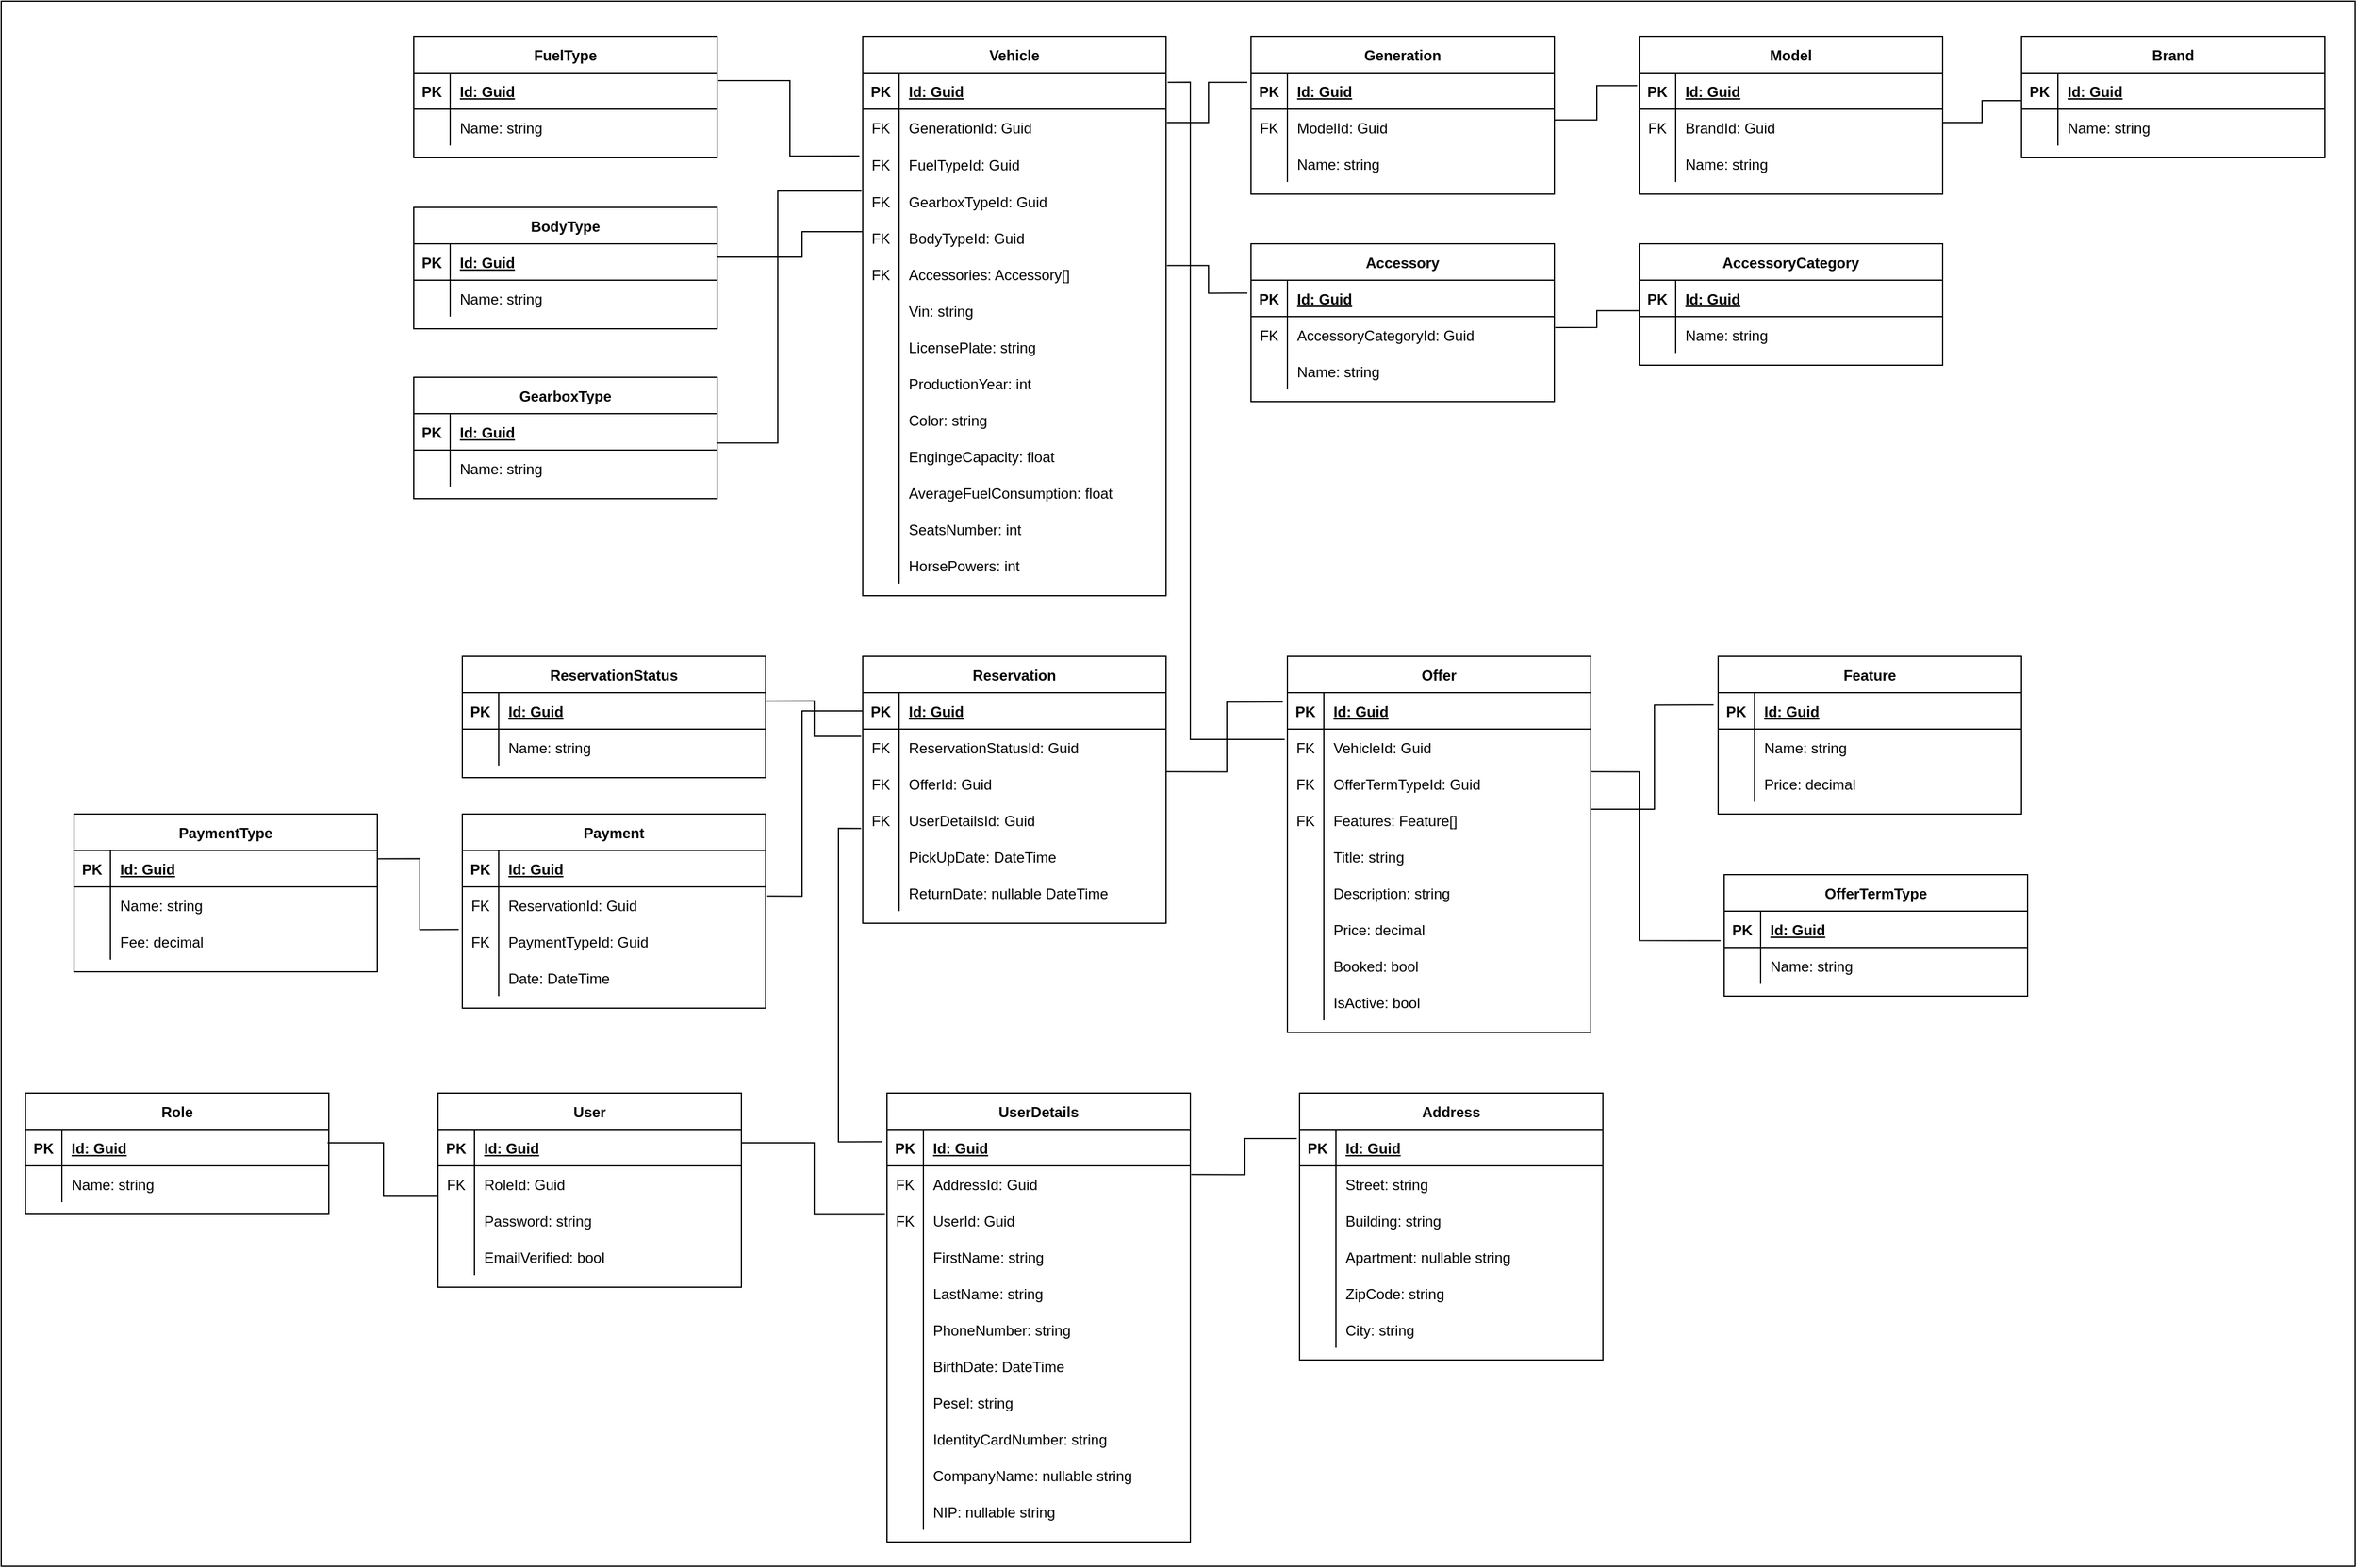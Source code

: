 <mxfile version="20.2.3" type="device"><diagram id="R2lEEEUBdFMjLlhIrx00" name="Page-1"><mxGraphModel dx="4022" dy="1872" grid="1" gridSize="10" guides="1" tooltips="1" connect="1" arrows="1" fold="1" page="1" pageScale="1" pageWidth="850" pageHeight="1100" math="0" shadow="0" extFonts="Permanent Marker^https://fonts.googleapis.com/css?family=Permanent+Marker"><root><mxCell id="0"/><mxCell id="1" parent="0"/><mxCell id="dM2cW3BHztSArv23CQPP-365" value="" style="rounded=0;whiteSpace=wrap;html=1;" vertex="1" parent="1"><mxGeometry x="-390" y="90" width="1940" height="1290" as="geometry"/></mxCell><mxCell id="C-vyLk0tnHw3VtMMgP7b-23" value="Vehicle" style="shape=table;startSize=30;container=1;collapsible=1;childLayout=tableLayout;fixedRows=1;rowLines=0;fontStyle=1;align=center;resizeLast=1;" parent="1" vertex="1"><mxGeometry x="320" y="119" width="250" height="461" as="geometry"/></mxCell><mxCell id="C-vyLk0tnHw3VtMMgP7b-24" value="" style="shape=partialRectangle;collapsible=0;dropTarget=0;pointerEvents=0;fillColor=none;points=[[0,0.5],[1,0.5]];portConstraint=eastwest;top=0;left=0;right=0;bottom=1;" parent="C-vyLk0tnHw3VtMMgP7b-23" vertex="1"><mxGeometry y="30" width="250" height="30" as="geometry"/></mxCell><mxCell id="C-vyLk0tnHw3VtMMgP7b-25" value="PK" style="shape=partialRectangle;overflow=hidden;connectable=0;fillColor=none;top=0;left=0;bottom=0;right=0;fontStyle=1;" parent="C-vyLk0tnHw3VtMMgP7b-24" vertex="1"><mxGeometry width="30" height="30" as="geometry"><mxRectangle width="30" height="30" as="alternateBounds"/></mxGeometry></mxCell><mxCell id="C-vyLk0tnHw3VtMMgP7b-26" value="Id: Guid" style="shape=partialRectangle;overflow=hidden;connectable=0;fillColor=none;top=0;left=0;bottom=0;right=0;align=left;spacingLeft=6;fontStyle=5;" parent="C-vyLk0tnHw3VtMMgP7b-24" vertex="1"><mxGeometry x="30" width="220" height="30" as="geometry"><mxRectangle width="220" height="30" as="alternateBounds"/></mxGeometry></mxCell><mxCell id="dM2cW3BHztSArv23CQPP-8" value="" style="shape=partialRectangle;collapsible=0;dropTarget=0;pointerEvents=0;fillColor=none;points=[[0,0.5],[1,0.5]];portConstraint=eastwest;top=0;left=0;right=0;bottom=0;" vertex="1" parent="C-vyLk0tnHw3VtMMgP7b-23"><mxGeometry y="60" width="250" height="30" as="geometry"/></mxCell><mxCell id="dM2cW3BHztSArv23CQPP-9" value="FK" style="shape=partialRectangle;overflow=hidden;connectable=0;fillColor=none;top=0;left=0;bottom=0;right=0;" vertex="1" parent="dM2cW3BHztSArv23CQPP-8"><mxGeometry width="30" height="30" as="geometry"><mxRectangle width="30" height="30" as="alternateBounds"/></mxGeometry></mxCell><mxCell id="dM2cW3BHztSArv23CQPP-10" value="GenerationId: Guid" style="shape=partialRectangle;overflow=hidden;connectable=0;fillColor=none;top=0;left=0;bottom=0;right=0;align=left;spacingLeft=6;" vertex="1" parent="dM2cW3BHztSArv23CQPP-8"><mxGeometry x="30" width="220" height="30" as="geometry"><mxRectangle width="220" height="30" as="alternateBounds"/></mxGeometry></mxCell><mxCell id="dM2cW3BHztSArv23CQPP-44" value="" style="shape=partialRectangle;collapsible=0;dropTarget=0;pointerEvents=0;fillColor=none;points=[[0,0.5],[1,0.5]];portConstraint=eastwest;top=0;left=0;right=0;bottom=0;" vertex="1" parent="C-vyLk0tnHw3VtMMgP7b-23"><mxGeometry y="90" width="250" height="31" as="geometry"/></mxCell><mxCell id="dM2cW3BHztSArv23CQPP-45" value="FK" style="shape=partialRectangle;overflow=hidden;connectable=0;fillColor=none;top=0;left=0;bottom=0;right=0;" vertex="1" parent="dM2cW3BHztSArv23CQPP-44"><mxGeometry width="30" height="31" as="geometry"><mxRectangle width="30" height="31" as="alternateBounds"/></mxGeometry></mxCell><mxCell id="dM2cW3BHztSArv23CQPP-46" value="FuelTypeId: Guid" style="shape=partialRectangle;overflow=hidden;connectable=0;fillColor=none;top=0;left=0;bottom=0;right=0;align=left;spacingLeft=6;" vertex="1" parent="dM2cW3BHztSArv23CQPP-44"><mxGeometry x="30" width="220" height="31" as="geometry"><mxRectangle width="220" height="31" as="alternateBounds"/></mxGeometry></mxCell><mxCell id="dM2cW3BHztSArv23CQPP-5" value="" style="shape=partialRectangle;collapsible=0;dropTarget=0;pointerEvents=0;fillColor=none;points=[[0,0.5],[1,0.5]];portConstraint=eastwest;top=0;left=0;right=0;bottom=0;" vertex="1" parent="C-vyLk0tnHw3VtMMgP7b-23"><mxGeometry y="121" width="250" height="30" as="geometry"/></mxCell><mxCell id="dM2cW3BHztSArv23CQPP-6" value="FK" style="shape=partialRectangle;overflow=hidden;connectable=0;fillColor=none;top=0;left=0;bottom=0;right=0;" vertex="1" parent="dM2cW3BHztSArv23CQPP-5"><mxGeometry width="30" height="30" as="geometry"><mxRectangle width="30" height="30" as="alternateBounds"/></mxGeometry></mxCell><mxCell id="dM2cW3BHztSArv23CQPP-7" value="GearboxTypeId: Guid" style="shape=partialRectangle;overflow=hidden;connectable=0;fillColor=none;top=0;left=0;bottom=0;right=0;align=left;spacingLeft=6;" vertex="1" parent="dM2cW3BHztSArv23CQPP-5"><mxGeometry x="30" width="220" height="30" as="geometry"><mxRectangle width="220" height="30" as="alternateBounds"/></mxGeometry></mxCell><mxCell id="dM2cW3BHztSArv23CQPP-2" value="" style="shape=partialRectangle;collapsible=0;dropTarget=0;pointerEvents=0;fillColor=none;points=[[0,0.5],[1,0.5]];portConstraint=eastwest;top=0;left=0;right=0;bottom=0;" vertex="1" parent="C-vyLk0tnHw3VtMMgP7b-23"><mxGeometry y="151" width="250" height="30" as="geometry"/></mxCell><mxCell id="dM2cW3BHztSArv23CQPP-3" value="FK" style="shape=partialRectangle;overflow=hidden;connectable=0;fillColor=none;top=0;left=0;bottom=0;right=0;" vertex="1" parent="dM2cW3BHztSArv23CQPP-2"><mxGeometry width="30" height="30" as="geometry"><mxRectangle width="30" height="30" as="alternateBounds"/></mxGeometry></mxCell><mxCell id="dM2cW3BHztSArv23CQPP-4" value="BodyTypeId: Guid" style="shape=partialRectangle;overflow=hidden;connectable=0;fillColor=none;top=0;left=0;bottom=0;right=0;align=left;spacingLeft=6;" vertex="1" parent="dM2cW3BHztSArv23CQPP-2"><mxGeometry x="30" width="220" height="30" as="geometry"><mxRectangle width="220" height="30" as="alternateBounds"/></mxGeometry></mxCell><mxCell id="dM2cW3BHztSArv23CQPP-17" value="" style="shape=partialRectangle;collapsible=0;dropTarget=0;pointerEvents=0;fillColor=none;points=[[0,0.5],[1,0.5]];portConstraint=eastwest;top=0;left=0;right=0;bottom=0;" vertex="1" parent="C-vyLk0tnHw3VtMMgP7b-23"><mxGeometry y="181" width="250" height="30" as="geometry"/></mxCell><mxCell id="dM2cW3BHztSArv23CQPP-18" value="FK" style="shape=partialRectangle;overflow=hidden;connectable=0;fillColor=none;top=0;left=0;bottom=0;right=0;" vertex="1" parent="dM2cW3BHztSArv23CQPP-17"><mxGeometry width="30" height="30" as="geometry"><mxRectangle width="30" height="30" as="alternateBounds"/></mxGeometry></mxCell><mxCell id="dM2cW3BHztSArv23CQPP-19" value="Accessories: Accessory[]" style="shape=partialRectangle;overflow=hidden;connectable=0;fillColor=none;top=0;left=0;bottom=0;right=0;align=left;spacingLeft=6;" vertex="1" parent="dM2cW3BHztSArv23CQPP-17"><mxGeometry x="30" width="220" height="30" as="geometry"><mxRectangle width="220" height="30" as="alternateBounds"/></mxGeometry></mxCell><mxCell id="dM2cW3BHztSArv23CQPP-38" value="" style="shape=partialRectangle;collapsible=0;dropTarget=0;pointerEvents=0;fillColor=none;points=[[0,0.5],[1,0.5]];portConstraint=eastwest;top=0;left=0;right=0;bottom=0;" vertex="1" parent="C-vyLk0tnHw3VtMMgP7b-23"><mxGeometry y="211" width="250" height="30" as="geometry"/></mxCell><mxCell id="dM2cW3BHztSArv23CQPP-39" value="    " style="shape=partialRectangle;overflow=hidden;connectable=0;fillColor=none;top=0;left=0;bottom=0;right=0;" vertex="1" parent="dM2cW3BHztSArv23CQPP-38"><mxGeometry width="30" height="30" as="geometry"><mxRectangle width="30" height="30" as="alternateBounds"/></mxGeometry></mxCell><mxCell id="dM2cW3BHztSArv23CQPP-40" value="Vin: string" style="shape=partialRectangle;overflow=hidden;connectable=0;fillColor=none;top=0;left=0;bottom=0;right=0;align=left;spacingLeft=6;" vertex="1" parent="dM2cW3BHztSArv23CQPP-38"><mxGeometry x="30" width="220" height="30" as="geometry"><mxRectangle width="220" height="30" as="alternateBounds"/></mxGeometry></mxCell><mxCell id="dM2cW3BHztSArv23CQPP-41" value="" style="shape=partialRectangle;collapsible=0;dropTarget=0;pointerEvents=0;fillColor=none;points=[[0,0.5],[1,0.5]];portConstraint=eastwest;top=0;left=0;right=0;bottom=0;" vertex="1" parent="C-vyLk0tnHw3VtMMgP7b-23"><mxGeometry y="241" width="250" height="30" as="geometry"/></mxCell><mxCell id="dM2cW3BHztSArv23CQPP-42" value="    " style="shape=partialRectangle;overflow=hidden;connectable=0;fillColor=none;top=0;left=0;bottom=0;right=0;" vertex="1" parent="dM2cW3BHztSArv23CQPP-41"><mxGeometry width="30" height="30" as="geometry"><mxRectangle width="30" height="30" as="alternateBounds"/></mxGeometry></mxCell><mxCell id="dM2cW3BHztSArv23CQPP-43" value="LicensePlate: string" style="shape=partialRectangle;overflow=hidden;connectable=0;fillColor=none;top=0;left=0;bottom=0;right=0;align=left;spacingLeft=6;" vertex="1" parent="dM2cW3BHztSArv23CQPP-41"><mxGeometry x="30" width="220" height="30" as="geometry"><mxRectangle width="220" height="30" as="alternateBounds"/></mxGeometry></mxCell><mxCell id="dM2cW3BHztSArv23CQPP-20" value="" style="shape=partialRectangle;collapsible=0;dropTarget=0;pointerEvents=0;fillColor=none;points=[[0,0.5],[1,0.5]];portConstraint=eastwest;top=0;left=0;right=0;bottom=0;" vertex="1" parent="C-vyLk0tnHw3VtMMgP7b-23"><mxGeometry y="271" width="250" height="30" as="geometry"/></mxCell><mxCell id="dM2cW3BHztSArv23CQPP-21" value="    " style="shape=partialRectangle;overflow=hidden;connectable=0;fillColor=none;top=0;left=0;bottom=0;right=0;" vertex="1" parent="dM2cW3BHztSArv23CQPP-20"><mxGeometry width="30" height="30" as="geometry"><mxRectangle width="30" height="30" as="alternateBounds"/></mxGeometry></mxCell><mxCell id="dM2cW3BHztSArv23CQPP-22" value="ProductionYear: int" style="shape=partialRectangle;overflow=hidden;connectable=0;fillColor=none;top=0;left=0;bottom=0;right=0;align=left;spacingLeft=6;" vertex="1" parent="dM2cW3BHztSArv23CQPP-20"><mxGeometry x="30" width="220" height="30" as="geometry"><mxRectangle width="220" height="30" as="alternateBounds"/></mxGeometry></mxCell><mxCell id="dM2cW3BHztSArv23CQPP-23" value="" style="shape=partialRectangle;collapsible=0;dropTarget=0;pointerEvents=0;fillColor=none;points=[[0,0.5],[1,0.5]];portConstraint=eastwest;top=0;left=0;right=0;bottom=0;" vertex="1" parent="C-vyLk0tnHw3VtMMgP7b-23"><mxGeometry y="301" width="250" height="30" as="geometry"/></mxCell><mxCell id="dM2cW3BHztSArv23CQPP-24" value="    " style="shape=partialRectangle;overflow=hidden;connectable=0;fillColor=none;top=0;left=0;bottom=0;right=0;" vertex="1" parent="dM2cW3BHztSArv23CQPP-23"><mxGeometry width="30" height="30" as="geometry"><mxRectangle width="30" height="30" as="alternateBounds"/></mxGeometry></mxCell><mxCell id="dM2cW3BHztSArv23CQPP-25" value="Color: string" style="shape=partialRectangle;overflow=hidden;connectable=0;fillColor=none;top=0;left=0;bottom=0;right=0;align=left;spacingLeft=6;" vertex="1" parent="dM2cW3BHztSArv23CQPP-23"><mxGeometry x="30" width="220" height="30" as="geometry"><mxRectangle width="220" height="30" as="alternateBounds"/></mxGeometry></mxCell><mxCell id="dM2cW3BHztSArv23CQPP-26" value="" style="shape=partialRectangle;collapsible=0;dropTarget=0;pointerEvents=0;fillColor=none;points=[[0,0.5],[1,0.5]];portConstraint=eastwest;top=0;left=0;right=0;bottom=0;" vertex="1" parent="C-vyLk0tnHw3VtMMgP7b-23"><mxGeometry y="331" width="250" height="30" as="geometry"/></mxCell><mxCell id="dM2cW3BHztSArv23CQPP-27" value="    " style="shape=partialRectangle;overflow=hidden;connectable=0;fillColor=none;top=0;left=0;bottom=0;right=0;" vertex="1" parent="dM2cW3BHztSArv23CQPP-26"><mxGeometry width="30" height="30" as="geometry"><mxRectangle width="30" height="30" as="alternateBounds"/></mxGeometry></mxCell><mxCell id="dM2cW3BHztSArv23CQPP-28" value="EngingeCapacity: float" style="shape=partialRectangle;overflow=hidden;connectable=0;fillColor=none;top=0;left=0;bottom=0;right=0;align=left;spacingLeft=6;" vertex="1" parent="dM2cW3BHztSArv23CQPP-26"><mxGeometry x="30" width="220" height="30" as="geometry"><mxRectangle width="220" height="30" as="alternateBounds"/></mxGeometry></mxCell><mxCell id="dM2cW3BHztSArv23CQPP-29" value="" style="shape=partialRectangle;collapsible=0;dropTarget=0;pointerEvents=0;fillColor=none;points=[[0,0.5],[1,0.5]];portConstraint=eastwest;top=0;left=0;right=0;bottom=0;" vertex="1" parent="C-vyLk0tnHw3VtMMgP7b-23"><mxGeometry y="361" width="250" height="30" as="geometry"/></mxCell><mxCell id="dM2cW3BHztSArv23CQPP-30" value="    " style="shape=partialRectangle;overflow=hidden;connectable=0;fillColor=none;top=0;left=0;bottom=0;right=0;" vertex="1" parent="dM2cW3BHztSArv23CQPP-29"><mxGeometry width="30" height="30" as="geometry"><mxRectangle width="30" height="30" as="alternateBounds"/></mxGeometry></mxCell><mxCell id="dM2cW3BHztSArv23CQPP-31" value="AverageFuelConsumption: float" style="shape=partialRectangle;overflow=hidden;connectable=0;fillColor=none;top=0;left=0;bottom=0;right=0;align=left;spacingLeft=6;" vertex="1" parent="dM2cW3BHztSArv23CQPP-29"><mxGeometry x="30" width="220" height="30" as="geometry"><mxRectangle width="220" height="30" as="alternateBounds"/></mxGeometry></mxCell><mxCell id="dM2cW3BHztSArv23CQPP-32" value="" style="shape=partialRectangle;collapsible=0;dropTarget=0;pointerEvents=0;fillColor=none;points=[[0,0.5],[1,0.5]];portConstraint=eastwest;top=0;left=0;right=0;bottom=0;" vertex="1" parent="C-vyLk0tnHw3VtMMgP7b-23"><mxGeometry y="391" width="250" height="30" as="geometry"/></mxCell><mxCell id="dM2cW3BHztSArv23CQPP-33" value="    " style="shape=partialRectangle;overflow=hidden;connectable=0;fillColor=none;top=0;left=0;bottom=0;right=0;" vertex="1" parent="dM2cW3BHztSArv23CQPP-32"><mxGeometry width="30" height="30" as="geometry"><mxRectangle width="30" height="30" as="alternateBounds"/></mxGeometry></mxCell><mxCell id="dM2cW3BHztSArv23CQPP-34" value="SeatsNumber: int" style="shape=partialRectangle;overflow=hidden;connectable=0;fillColor=none;top=0;left=0;bottom=0;right=0;align=left;spacingLeft=6;" vertex="1" parent="dM2cW3BHztSArv23CQPP-32"><mxGeometry x="30" width="220" height="30" as="geometry"><mxRectangle width="220" height="30" as="alternateBounds"/></mxGeometry></mxCell><mxCell id="dM2cW3BHztSArv23CQPP-35" value="" style="shape=partialRectangle;collapsible=0;dropTarget=0;pointerEvents=0;fillColor=none;points=[[0,0.5],[1,0.5]];portConstraint=eastwest;top=0;left=0;right=0;bottom=0;" vertex="1" parent="C-vyLk0tnHw3VtMMgP7b-23"><mxGeometry y="421" width="250" height="30" as="geometry"/></mxCell><mxCell id="dM2cW3BHztSArv23CQPP-36" value="    " style="shape=partialRectangle;overflow=hidden;connectable=0;fillColor=none;top=0;left=0;bottom=0;right=0;" vertex="1" parent="dM2cW3BHztSArv23CQPP-35"><mxGeometry width="30" height="30" as="geometry"><mxRectangle width="30" height="30" as="alternateBounds"/></mxGeometry></mxCell><mxCell id="dM2cW3BHztSArv23CQPP-37" value="HorsePowers: int" style="shape=partialRectangle;overflow=hidden;connectable=0;fillColor=none;top=0;left=0;bottom=0;right=0;align=left;spacingLeft=6;" vertex="1" parent="dM2cW3BHztSArv23CQPP-35"><mxGeometry x="30" width="220" height="30" as="geometry"><mxRectangle width="220" height="30" as="alternateBounds"/></mxGeometry></mxCell><mxCell id="dM2cW3BHztSArv23CQPP-47" value="User" style="shape=table;startSize=30;container=1;collapsible=1;childLayout=tableLayout;fixedRows=1;rowLines=0;fontStyle=1;align=center;resizeLast=1;" vertex="1" parent="1"><mxGeometry x="-30" y="990" width="250" height="160.0" as="geometry"/></mxCell><mxCell id="dM2cW3BHztSArv23CQPP-48" value="" style="shape=partialRectangle;collapsible=0;dropTarget=0;pointerEvents=0;fillColor=none;points=[[0,0.5],[1,0.5]];portConstraint=eastwest;top=0;left=0;right=0;bottom=1;" vertex="1" parent="dM2cW3BHztSArv23CQPP-47"><mxGeometry y="30" width="250" height="30" as="geometry"/></mxCell><mxCell id="dM2cW3BHztSArv23CQPP-49" value="PK" style="shape=partialRectangle;overflow=hidden;connectable=0;fillColor=none;top=0;left=0;bottom=0;right=0;fontStyle=1;" vertex="1" parent="dM2cW3BHztSArv23CQPP-48"><mxGeometry width="30" height="30" as="geometry"><mxRectangle width="30" height="30" as="alternateBounds"/></mxGeometry></mxCell><mxCell id="dM2cW3BHztSArv23CQPP-50" value="Id: Guid" style="shape=partialRectangle;overflow=hidden;connectable=0;fillColor=none;top=0;left=0;bottom=0;right=0;align=left;spacingLeft=6;fontStyle=5;" vertex="1" parent="dM2cW3BHztSArv23CQPP-48"><mxGeometry x="30" width="220" height="30" as="geometry"><mxRectangle width="220" height="30" as="alternateBounds"/></mxGeometry></mxCell><mxCell id="dM2cW3BHztSArv23CQPP-87" value="" style="shape=partialRectangle;collapsible=0;dropTarget=0;pointerEvents=0;fillColor=none;points=[[0,0.5],[1,0.5]];portConstraint=eastwest;top=0;left=0;right=0;bottom=0;" vertex="1" parent="dM2cW3BHztSArv23CQPP-47"><mxGeometry y="60" width="250" height="30" as="geometry"/></mxCell><mxCell id="dM2cW3BHztSArv23CQPP-88" value="FK" style="shape=partialRectangle;overflow=hidden;connectable=0;fillColor=none;top=0;left=0;bottom=0;right=0;" vertex="1" parent="dM2cW3BHztSArv23CQPP-87"><mxGeometry width="30" height="30" as="geometry"><mxRectangle width="30" height="30" as="alternateBounds"/></mxGeometry></mxCell><mxCell id="dM2cW3BHztSArv23CQPP-89" value="RoleId: Guid" style="shape=partialRectangle;overflow=hidden;connectable=0;fillColor=none;top=0;left=0;bottom=0;right=0;align=left;spacingLeft=6;" vertex="1" parent="dM2cW3BHztSArv23CQPP-87"><mxGeometry x="30" width="220" height="30" as="geometry"><mxRectangle width="220" height="30" as="alternateBounds"/></mxGeometry></mxCell><mxCell id="dM2cW3BHztSArv23CQPP-90" value="" style="shape=partialRectangle;collapsible=0;dropTarget=0;pointerEvents=0;fillColor=none;points=[[0,0.5],[1,0.5]];portConstraint=eastwest;top=0;left=0;right=0;bottom=0;" vertex="1" parent="dM2cW3BHztSArv23CQPP-47"><mxGeometry y="90" width="250" height="30" as="geometry"/></mxCell><mxCell id="dM2cW3BHztSArv23CQPP-91" value="    " style="shape=partialRectangle;overflow=hidden;connectable=0;fillColor=none;top=0;left=0;bottom=0;right=0;" vertex="1" parent="dM2cW3BHztSArv23CQPP-90"><mxGeometry width="30" height="30" as="geometry"><mxRectangle width="30" height="30" as="alternateBounds"/></mxGeometry></mxCell><mxCell id="dM2cW3BHztSArv23CQPP-92" value="Password: string" style="shape=partialRectangle;overflow=hidden;connectable=0;fillColor=none;top=0;left=0;bottom=0;right=0;align=left;spacingLeft=6;" vertex="1" parent="dM2cW3BHztSArv23CQPP-90"><mxGeometry x="30" width="220" height="30" as="geometry"><mxRectangle width="220" height="30" as="alternateBounds"/></mxGeometry></mxCell><mxCell id="dM2cW3BHztSArv23CQPP-93" value="" style="shape=partialRectangle;collapsible=0;dropTarget=0;pointerEvents=0;fillColor=none;points=[[0,0.5],[1,0.5]];portConstraint=eastwest;top=0;left=0;right=0;bottom=0;" vertex="1" parent="dM2cW3BHztSArv23CQPP-47"><mxGeometry y="120" width="250" height="30" as="geometry"/></mxCell><mxCell id="dM2cW3BHztSArv23CQPP-94" value="" style="shape=partialRectangle;overflow=hidden;connectable=0;fillColor=none;top=0;left=0;bottom=0;right=0;" vertex="1" parent="dM2cW3BHztSArv23CQPP-93"><mxGeometry width="30" height="30" as="geometry"><mxRectangle width="30" height="30" as="alternateBounds"/></mxGeometry></mxCell><mxCell id="dM2cW3BHztSArv23CQPP-95" value="EmailVerified: bool" style="shape=partialRectangle;overflow=hidden;connectable=0;fillColor=none;top=0;left=0;bottom=0;right=0;align=left;spacingLeft=6;" vertex="1" parent="dM2cW3BHztSArv23CQPP-93"><mxGeometry x="30" width="220" height="30" as="geometry"><mxRectangle width="220" height="30" as="alternateBounds"/></mxGeometry></mxCell><mxCell id="dM2cW3BHztSArv23CQPP-96" value="UserDetails" style="shape=table;startSize=30;container=1;collapsible=1;childLayout=tableLayout;fixedRows=1;rowLines=0;fontStyle=1;align=center;resizeLast=1;" vertex="1" parent="1"><mxGeometry x="340" y="990" width="250" height="370.0" as="geometry"/></mxCell><mxCell id="dM2cW3BHztSArv23CQPP-97" value="" style="shape=partialRectangle;collapsible=0;dropTarget=0;pointerEvents=0;fillColor=none;points=[[0,0.5],[1,0.5]];portConstraint=eastwest;top=0;left=0;right=0;bottom=1;" vertex="1" parent="dM2cW3BHztSArv23CQPP-96"><mxGeometry y="30" width="250" height="30" as="geometry"/></mxCell><mxCell id="dM2cW3BHztSArv23CQPP-98" value="PK" style="shape=partialRectangle;overflow=hidden;connectable=0;fillColor=none;top=0;left=0;bottom=0;right=0;fontStyle=1;" vertex="1" parent="dM2cW3BHztSArv23CQPP-97"><mxGeometry width="30" height="30" as="geometry"><mxRectangle width="30" height="30" as="alternateBounds"/></mxGeometry></mxCell><mxCell id="dM2cW3BHztSArv23CQPP-99" value="Id: Guid" style="shape=partialRectangle;overflow=hidden;connectable=0;fillColor=none;top=0;left=0;bottom=0;right=0;align=left;spacingLeft=6;fontStyle=5;" vertex="1" parent="dM2cW3BHztSArv23CQPP-97"><mxGeometry x="30" width="220" height="30" as="geometry"><mxRectangle width="220" height="30" as="alternateBounds"/></mxGeometry></mxCell><mxCell id="dM2cW3BHztSArv23CQPP-100" value="" style="shape=partialRectangle;collapsible=0;dropTarget=0;pointerEvents=0;fillColor=none;points=[[0,0.5],[1,0.5]];portConstraint=eastwest;top=0;left=0;right=0;bottom=0;" vertex="1" parent="dM2cW3BHztSArv23CQPP-96"><mxGeometry y="60" width="250" height="30" as="geometry"/></mxCell><mxCell id="dM2cW3BHztSArv23CQPP-101" value="FK" style="shape=partialRectangle;overflow=hidden;connectable=0;fillColor=none;top=0;left=0;bottom=0;right=0;" vertex="1" parent="dM2cW3BHztSArv23CQPP-100"><mxGeometry width="30" height="30" as="geometry"><mxRectangle width="30" height="30" as="alternateBounds"/></mxGeometry></mxCell><mxCell id="dM2cW3BHztSArv23CQPP-102" value="AddressId: Guid" style="shape=partialRectangle;overflow=hidden;connectable=0;fillColor=none;top=0;left=0;bottom=0;right=0;align=left;spacingLeft=6;" vertex="1" parent="dM2cW3BHztSArv23CQPP-100"><mxGeometry x="30" width="220" height="30" as="geometry"><mxRectangle width="220" height="30" as="alternateBounds"/></mxGeometry></mxCell><mxCell id="dM2cW3BHztSArv23CQPP-103" value="" style="shape=partialRectangle;collapsible=0;dropTarget=0;pointerEvents=0;fillColor=none;points=[[0,0.5],[1,0.5]];portConstraint=eastwest;top=0;left=0;right=0;bottom=0;" vertex="1" parent="dM2cW3BHztSArv23CQPP-96"><mxGeometry y="90" width="250" height="30" as="geometry"/></mxCell><mxCell id="dM2cW3BHztSArv23CQPP-104" value="FK" style="shape=partialRectangle;overflow=hidden;connectable=0;fillColor=none;top=0;left=0;bottom=0;right=0;" vertex="1" parent="dM2cW3BHztSArv23CQPP-103"><mxGeometry width="30" height="30" as="geometry"><mxRectangle width="30" height="30" as="alternateBounds"/></mxGeometry></mxCell><mxCell id="dM2cW3BHztSArv23CQPP-105" value="UserId: Guid" style="shape=partialRectangle;overflow=hidden;connectable=0;fillColor=none;top=0;left=0;bottom=0;right=0;align=left;spacingLeft=6;" vertex="1" parent="dM2cW3BHztSArv23CQPP-103"><mxGeometry x="30" width="220" height="30" as="geometry"><mxRectangle width="220" height="30" as="alternateBounds"/></mxGeometry></mxCell><mxCell id="dM2cW3BHztSArv23CQPP-106" value="" style="shape=partialRectangle;collapsible=0;dropTarget=0;pointerEvents=0;fillColor=none;points=[[0,0.5],[1,0.5]];portConstraint=eastwest;top=0;left=0;right=0;bottom=0;" vertex="1" parent="dM2cW3BHztSArv23CQPP-96"><mxGeometry y="120" width="250" height="30" as="geometry"/></mxCell><mxCell id="dM2cW3BHztSArv23CQPP-107" value="" style="shape=partialRectangle;overflow=hidden;connectable=0;fillColor=none;top=0;left=0;bottom=0;right=0;" vertex="1" parent="dM2cW3BHztSArv23CQPP-106"><mxGeometry width="30" height="30" as="geometry"><mxRectangle width="30" height="30" as="alternateBounds"/></mxGeometry></mxCell><mxCell id="dM2cW3BHztSArv23CQPP-108" value="FirstName: string" style="shape=partialRectangle;overflow=hidden;connectable=0;fillColor=none;top=0;left=0;bottom=0;right=0;align=left;spacingLeft=6;" vertex="1" parent="dM2cW3BHztSArv23CQPP-106"><mxGeometry x="30" width="220" height="30" as="geometry"><mxRectangle width="220" height="30" as="alternateBounds"/></mxGeometry></mxCell><mxCell id="dM2cW3BHztSArv23CQPP-109" value="" style="shape=partialRectangle;collapsible=0;dropTarget=0;pointerEvents=0;fillColor=none;points=[[0,0.5],[1,0.5]];portConstraint=eastwest;top=0;left=0;right=0;bottom=0;" vertex="1" parent="dM2cW3BHztSArv23CQPP-96"><mxGeometry y="150" width="250" height="30" as="geometry"/></mxCell><mxCell id="dM2cW3BHztSArv23CQPP-110" value="" style="shape=partialRectangle;overflow=hidden;connectable=0;fillColor=none;top=0;left=0;bottom=0;right=0;" vertex="1" parent="dM2cW3BHztSArv23CQPP-109"><mxGeometry width="30" height="30" as="geometry"><mxRectangle width="30" height="30" as="alternateBounds"/></mxGeometry></mxCell><mxCell id="dM2cW3BHztSArv23CQPP-111" value="LastName: string" style="shape=partialRectangle;overflow=hidden;connectable=0;fillColor=none;top=0;left=0;bottom=0;right=0;align=left;spacingLeft=6;" vertex="1" parent="dM2cW3BHztSArv23CQPP-109"><mxGeometry x="30" width="220" height="30" as="geometry"><mxRectangle width="220" height="30" as="alternateBounds"/></mxGeometry></mxCell><mxCell id="dM2cW3BHztSArv23CQPP-112" value="" style="shape=partialRectangle;collapsible=0;dropTarget=0;pointerEvents=0;fillColor=none;points=[[0,0.5],[1,0.5]];portConstraint=eastwest;top=0;left=0;right=0;bottom=0;" vertex="1" parent="dM2cW3BHztSArv23CQPP-96"><mxGeometry y="180" width="250" height="30" as="geometry"/></mxCell><mxCell id="dM2cW3BHztSArv23CQPP-113" value="" style="shape=partialRectangle;overflow=hidden;connectable=0;fillColor=none;top=0;left=0;bottom=0;right=0;" vertex="1" parent="dM2cW3BHztSArv23CQPP-112"><mxGeometry width="30" height="30" as="geometry"><mxRectangle width="30" height="30" as="alternateBounds"/></mxGeometry></mxCell><mxCell id="dM2cW3BHztSArv23CQPP-114" value="PhoneNumber: string" style="shape=partialRectangle;overflow=hidden;connectable=0;fillColor=none;top=0;left=0;bottom=0;right=0;align=left;spacingLeft=6;" vertex="1" parent="dM2cW3BHztSArv23CQPP-112"><mxGeometry x="30" width="220" height="30" as="geometry"><mxRectangle width="220" height="30" as="alternateBounds"/></mxGeometry></mxCell><mxCell id="dM2cW3BHztSArv23CQPP-115" value="" style="shape=partialRectangle;collapsible=0;dropTarget=0;pointerEvents=0;fillColor=none;points=[[0,0.5],[1,0.5]];portConstraint=eastwest;top=0;left=0;right=0;bottom=0;" vertex="1" parent="dM2cW3BHztSArv23CQPP-96"><mxGeometry y="210" width="250" height="30" as="geometry"/></mxCell><mxCell id="dM2cW3BHztSArv23CQPP-116" value="" style="shape=partialRectangle;overflow=hidden;connectable=0;fillColor=none;top=0;left=0;bottom=0;right=0;" vertex="1" parent="dM2cW3BHztSArv23CQPP-115"><mxGeometry width="30" height="30" as="geometry"><mxRectangle width="30" height="30" as="alternateBounds"/></mxGeometry></mxCell><mxCell id="dM2cW3BHztSArv23CQPP-117" value="BirthDate: DateTime" style="shape=partialRectangle;overflow=hidden;connectable=0;fillColor=none;top=0;left=0;bottom=0;right=0;align=left;spacingLeft=6;" vertex="1" parent="dM2cW3BHztSArv23CQPP-115"><mxGeometry x="30" width="220" height="30" as="geometry"><mxRectangle width="220" height="30" as="alternateBounds"/></mxGeometry></mxCell><mxCell id="dM2cW3BHztSArv23CQPP-118" value="" style="shape=partialRectangle;collapsible=0;dropTarget=0;pointerEvents=0;fillColor=none;points=[[0,0.5],[1,0.5]];portConstraint=eastwest;top=0;left=0;right=0;bottom=0;" vertex="1" parent="dM2cW3BHztSArv23CQPP-96"><mxGeometry y="240" width="250" height="30" as="geometry"/></mxCell><mxCell id="dM2cW3BHztSArv23CQPP-119" value="" style="shape=partialRectangle;overflow=hidden;connectable=0;fillColor=none;top=0;left=0;bottom=0;right=0;" vertex="1" parent="dM2cW3BHztSArv23CQPP-118"><mxGeometry width="30" height="30" as="geometry"><mxRectangle width="30" height="30" as="alternateBounds"/></mxGeometry></mxCell><mxCell id="dM2cW3BHztSArv23CQPP-120" value="Pesel: string" style="shape=partialRectangle;overflow=hidden;connectable=0;fillColor=none;top=0;left=0;bottom=0;right=0;align=left;spacingLeft=6;" vertex="1" parent="dM2cW3BHztSArv23CQPP-118"><mxGeometry x="30" width="220" height="30" as="geometry"><mxRectangle width="220" height="30" as="alternateBounds"/></mxGeometry></mxCell><mxCell id="dM2cW3BHztSArv23CQPP-121" value="" style="shape=partialRectangle;collapsible=0;dropTarget=0;pointerEvents=0;fillColor=none;points=[[0,0.5],[1,0.5]];portConstraint=eastwest;top=0;left=0;right=0;bottom=0;" vertex="1" parent="dM2cW3BHztSArv23CQPP-96"><mxGeometry y="270" width="250" height="30" as="geometry"/></mxCell><mxCell id="dM2cW3BHztSArv23CQPP-122" value="" style="shape=partialRectangle;overflow=hidden;connectable=0;fillColor=none;top=0;left=0;bottom=0;right=0;" vertex="1" parent="dM2cW3BHztSArv23CQPP-121"><mxGeometry width="30" height="30" as="geometry"><mxRectangle width="30" height="30" as="alternateBounds"/></mxGeometry></mxCell><mxCell id="dM2cW3BHztSArv23CQPP-123" value="IdentityCardNumber: string" style="shape=partialRectangle;overflow=hidden;connectable=0;fillColor=none;top=0;left=0;bottom=0;right=0;align=left;spacingLeft=6;" vertex="1" parent="dM2cW3BHztSArv23CQPP-121"><mxGeometry x="30" width="220" height="30" as="geometry"><mxRectangle width="220" height="30" as="alternateBounds"/></mxGeometry></mxCell><mxCell id="dM2cW3BHztSArv23CQPP-124" value="" style="shape=partialRectangle;collapsible=0;dropTarget=0;pointerEvents=0;fillColor=none;points=[[0,0.5],[1,0.5]];portConstraint=eastwest;top=0;left=0;right=0;bottom=0;" vertex="1" parent="dM2cW3BHztSArv23CQPP-96"><mxGeometry y="300" width="250" height="30" as="geometry"/></mxCell><mxCell id="dM2cW3BHztSArv23CQPP-125" value="" style="shape=partialRectangle;overflow=hidden;connectable=0;fillColor=none;top=0;left=0;bottom=0;right=0;" vertex="1" parent="dM2cW3BHztSArv23CQPP-124"><mxGeometry width="30" height="30" as="geometry"><mxRectangle width="30" height="30" as="alternateBounds"/></mxGeometry></mxCell><mxCell id="dM2cW3BHztSArv23CQPP-126" value="CompanyName: nullable string" style="shape=partialRectangle;overflow=hidden;connectable=0;fillColor=none;top=0;left=0;bottom=0;right=0;align=left;spacingLeft=6;" vertex="1" parent="dM2cW3BHztSArv23CQPP-124"><mxGeometry x="30" width="220" height="30" as="geometry"><mxRectangle width="220" height="30" as="alternateBounds"/></mxGeometry></mxCell><mxCell id="dM2cW3BHztSArv23CQPP-127" value="" style="shape=partialRectangle;collapsible=0;dropTarget=0;pointerEvents=0;fillColor=none;points=[[0,0.5],[1,0.5]];portConstraint=eastwest;top=0;left=0;right=0;bottom=0;" vertex="1" parent="dM2cW3BHztSArv23CQPP-96"><mxGeometry y="330" width="250" height="30" as="geometry"/></mxCell><mxCell id="dM2cW3BHztSArv23CQPP-128" value="" style="shape=partialRectangle;overflow=hidden;connectable=0;fillColor=none;top=0;left=0;bottom=0;right=0;" vertex="1" parent="dM2cW3BHztSArv23CQPP-127"><mxGeometry width="30" height="30" as="geometry"><mxRectangle width="30" height="30" as="alternateBounds"/></mxGeometry></mxCell><mxCell id="dM2cW3BHztSArv23CQPP-129" value="NIP: nullable string" style="shape=partialRectangle;overflow=hidden;connectable=0;fillColor=none;top=0;left=0;bottom=0;right=0;align=left;spacingLeft=6;" vertex="1" parent="dM2cW3BHztSArv23CQPP-127"><mxGeometry x="30" width="220" height="30" as="geometry"><mxRectangle width="220" height="30" as="alternateBounds"/></mxGeometry></mxCell><mxCell id="dM2cW3BHztSArv23CQPP-130" value="" style="endArrow=none;html=1;rounded=0;edgeStyle=orthogonalEdgeStyle;exitX=1.002;exitY=0.366;exitDx=0;exitDy=0;exitPerimeter=0;entryX=-0.007;entryY=0.343;entryDx=0;entryDy=0;entryPerimeter=0;" edge="1" parent="1" source="dM2cW3BHztSArv23CQPP-48" target="dM2cW3BHztSArv23CQPP-103"><mxGeometry width="50" height="50" relative="1" as="geometry"><mxPoint x="250" y="931" as="sourcePoint"/><mxPoint x="310" y="1101" as="targetPoint"/></mxGeometry></mxCell><mxCell id="dM2cW3BHztSArv23CQPP-131" value="Address" style="shape=table;startSize=30;container=1;collapsible=1;childLayout=tableLayout;fixedRows=1;rowLines=0;fontStyle=1;align=center;resizeLast=1;" vertex="1" parent="1"><mxGeometry x="680" y="990" width="250" height="220.0" as="geometry"/></mxCell><mxCell id="dM2cW3BHztSArv23CQPP-132" value="" style="shape=partialRectangle;collapsible=0;dropTarget=0;pointerEvents=0;fillColor=none;points=[[0,0.5],[1,0.5]];portConstraint=eastwest;top=0;left=0;right=0;bottom=1;" vertex="1" parent="dM2cW3BHztSArv23CQPP-131"><mxGeometry y="30" width="250" height="30" as="geometry"/></mxCell><mxCell id="dM2cW3BHztSArv23CQPP-133" value="PK" style="shape=partialRectangle;overflow=hidden;connectable=0;fillColor=none;top=0;left=0;bottom=0;right=0;fontStyle=1;" vertex="1" parent="dM2cW3BHztSArv23CQPP-132"><mxGeometry width="30" height="30" as="geometry"><mxRectangle width="30" height="30" as="alternateBounds"/></mxGeometry></mxCell><mxCell id="dM2cW3BHztSArv23CQPP-134" value="Id: Guid" style="shape=partialRectangle;overflow=hidden;connectable=0;fillColor=none;top=0;left=0;bottom=0;right=0;align=left;spacingLeft=6;fontStyle=5;" vertex="1" parent="dM2cW3BHztSArv23CQPP-132"><mxGeometry x="30" width="220" height="30" as="geometry"><mxRectangle width="220" height="30" as="alternateBounds"/></mxGeometry></mxCell><mxCell id="dM2cW3BHztSArv23CQPP-135" value="" style="shape=partialRectangle;collapsible=0;dropTarget=0;pointerEvents=0;fillColor=none;points=[[0,0.5],[1,0.5]];portConstraint=eastwest;top=0;left=0;right=0;bottom=0;" vertex="1" parent="dM2cW3BHztSArv23CQPP-131"><mxGeometry y="60" width="250" height="30" as="geometry"/></mxCell><mxCell id="dM2cW3BHztSArv23CQPP-136" value="" style="shape=partialRectangle;overflow=hidden;connectable=0;fillColor=none;top=0;left=0;bottom=0;right=0;" vertex="1" parent="dM2cW3BHztSArv23CQPP-135"><mxGeometry width="30" height="30" as="geometry"><mxRectangle width="30" height="30" as="alternateBounds"/></mxGeometry></mxCell><mxCell id="dM2cW3BHztSArv23CQPP-137" value="Street: string" style="shape=partialRectangle;overflow=hidden;connectable=0;fillColor=none;top=0;left=0;bottom=0;right=0;align=left;spacingLeft=6;" vertex="1" parent="dM2cW3BHztSArv23CQPP-135"><mxGeometry x="30" width="220" height="30" as="geometry"><mxRectangle width="220" height="30" as="alternateBounds"/></mxGeometry></mxCell><mxCell id="dM2cW3BHztSArv23CQPP-138" value="" style="shape=partialRectangle;collapsible=0;dropTarget=0;pointerEvents=0;fillColor=none;points=[[0,0.5],[1,0.5]];portConstraint=eastwest;top=0;left=0;right=0;bottom=0;" vertex="1" parent="dM2cW3BHztSArv23CQPP-131"><mxGeometry y="90" width="250" height="30" as="geometry"/></mxCell><mxCell id="dM2cW3BHztSArv23CQPP-139" value="    " style="shape=partialRectangle;overflow=hidden;connectable=0;fillColor=none;top=0;left=0;bottom=0;right=0;" vertex="1" parent="dM2cW3BHztSArv23CQPP-138"><mxGeometry width="30" height="30" as="geometry"><mxRectangle width="30" height="30" as="alternateBounds"/></mxGeometry></mxCell><mxCell id="dM2cW3BHztSArv23CQPP-140" value="Building: string" style="shape=partialRectangle;overflow=hidden;connectable=0;fillColor=none;top=0;left=0;bottom=0;right=0;align=left;spacingLeft=6;" vertex="1" parent="dM2cW3BHztSArv23CQPP-138"><mxGeometry x="30" width="220" height="30" as="geometry"><mxRectangle width="220" height="30" as="alternateBounds"/></mxGeometry></mxCell><mxCell id="dM2cW3BHztSArv23CQPP-141" value="" style="shape=partialRectangle;collapsible=0;dropTarget=0;pointerEvents=0;fillColor=none;points=[[0,0.5],[1,0.5]];portConstraint=eastwest;top=0;left=0;right=0;bottom=0;" vertex="1" parent="dM2cW3BHztSArv23CQPP-131"><mxGeometry y="120" width="250" height="30" as="geometry"/></mxCell><mxCell id="dM2cW3BHztSArv23CQPP-142" value="" style="shape=partialRectangle;overflow=hidden;connectable=0;fillColor=none;top=0;left=0;bottom=0;right=0;" vertex="1" parent="dM2cW3BHztSArv23CQPP-141"><mxGeometry width="30" height="30" as="geometry"><mxRectangle width="30" height="30" as="alternateBounds"/></mxGeometry></mxCell><mxCell id="dM2cW3BHztSArv23CQPP-143" value="Apartment: nullable string" style="shape=partialRectangle;overflow=hidden;connectable=0;fillColor=none;top=0;left=0;bottom=0;right=0;align=left;spacingLeft=6;" vertex="1" parent="dM2cW3BHztSArv23CQPP-141"><mxGeometry x="30" width="220" height="30" as="geometry"><mxRectangle width="220" height="30" as="alternateBounds"/></mxGeometry></mxCell><mxCell id="dM2cW3BHztSArv23CQPP-144" value="" style="shape=partialRectangle;collapsible=0;dropTarget=0;pointerEvents=0;fillColor=none;points=[[0,0.5],[1,0.5]];portConstraint=eastwest;top=0;left=0;right=0;bottom=0;" vertex="1" parent="dM2cW3BHztSArv23CQPP-131"><mxGeometry y="150" width="250" height="30" as="geometry"/></mxCell><mxCell id="dM2cW3BHztSArv23CQPP-145" value="" style="shape=partialRectangle;overflow=hidden;connectable=0;fillColor=none;top=0;left=0;bottom=0;right=0;" vertex="1" parent="dM2cW3BHztSArv23CQPP-144"><mxGeometry width="30" height="30" as="geometry"><mxRectangle width="30" height="30" as="alternateBounds"/></mxGeometry></mxCell><mxCell id="dM2cW3BHztSArv23CQPP-146" value="ZipCode: string" style="shape=partialRectangle;overflow=hidden;connectable=0;fillColor=none;top=0;left=0;bottom=0;right=0;align=left;spacingLeft=6;" vertex="1" parent="dM2cW3BHztSArv23CQPP-144"><mxGeometry x="30" width="220" height="30" as="geometry"><mxRectangle width="220" height="30" as="alternateBounds"/></mxGeometry></mxCell><mxCell id="dM2cW3BHztSArv23CQPP-147" value="" style="shape=partialRectangle;collapsible=0;dropTarget=0;pointerEvents=0;fillColor=none;points=[[0,0.5],[1,0.5]];portConstraint=eastwest;top=0;left=0;right=0;bottom=0;" vertex="1" parent="dM2cW3BHztSArv23CQPP-131"><mxGeometry y="180" width="250" height="30" as="geometry"/></mxCell><mxCell id="dM2cW3BHztSArv23CQPP-148" value="" style="shape=partialRectangle;overflow=hidden;connectable=0;fillColor=none;top=0;left=0;bottom=0;right=0;" vertex="1" parent="dM2cW3BHztSArv23CQPP-147"><mxGeometry width="30" height="30" as="geometry"><mxRectangle width="30" height="30" as="alternateBounds"/></mxGeometry></mxCell><mxCell id="dM2cW3BHztSArv23CQPP-149" value="City: string" style="shape=partialRectangle;overflow=hidden;connectable=0;fillColor=none;top=0;left=0;bottom=0;right=0;align=left;spacingLeft=6;" vertex="1" parent="dM2cW3BHztSArv23CQPP-147"><mxGeometry x="30" width="220" height="30" as="geometry"><mxRectangle width="220" height="30" as="alternateBounds"/></mxGeometry></mxCell><mxCell id="dM2cW3BHztSArv23CQPP-150" value="" style="endArrow=none;html=1;rounded=0;edgeStyle=orthogonalEdgeStyle;exitX=-0.009;exitY=0.251;exitDx=0;exitDy=0;exitPerimeter=0;entryX=1.003;entryY=0.239;entryDx=0;entryDy=0;entryPerimeter=0;" edge="1" parent="1" source="dM2cW3BHztSArv23CQPP-132" target="dM2cW3BHztSArv23CQPP-100"><mxGeometry width="50" height="50" relative="1" as="geometry"><mxPoint x="230.5" y="1040.98" as="sourcePoint"/><mxPoint x="348.25" y="1100.29" as="targetPoint"/></mxGeometry></mxCell><mxCell id="dM2cW3BHztSArv23CQPP-151" value="Role" style="shape=table;startSize=30;container=1;collapsible=1;childLayout=tableLayout;fixedRows=1;rowLines=0;fontStyle=1;align=center;resizeLast=1;" vertex="1" parent="1"><mxGeometry x="-370" y="990" width="250" height="100.0" as="geometry"/></mxCell><mxCell id="dM2cW3BHztSArv23CQPP-152" value="" style="shape=partialRectangle;collapsible=0;dropTarget=0;pointerEvents=0;fillColor=none;points=[[0,0.5],[1,0.5]];portConstraint=eastwest;top=0;left=0;right=0;bottom=1;" vertex="1" parent="dM2cW3BHztSArv23CQPP-151"><mxGeometry y="30" width="250" height="30" as="geometry"/></mxCell><mxCell id="dM2cW3BHztSArv23CQPP-153" value="PK" style="shape=partialRectangle;overflow=hidden;connectable=0;fillColor=none;top=0;left=0;bottom=0;right=0;fontStyle=1;" vertex="1" parent="dM2cW3BHztSArv23CQPP-152"><mxGeometry width="30" height="30" as="geometry"><mxRectangle width="30" height="30" as="alternateBounds"/></mxGeometry></mxCell><mxCell id="dM2cW3BHztSArv23CQPP-154" value="Id: Guid" style="shape=partialRectangle;overflow=hidden;connectable=0;fillColor=none;top=0;left=0;bottom=0;right=0;align=left;spacingLeft=6;fontStyle=5;" vertex="1" parent="dM2cW3BHztSArv23CQPP-152"><mxGeometry x="30" width="220" height="30" as="geometry"><mxRectangle width="220" height="30" as="alternateBounds"/></mxGeometry></mxCell><mxCell id="dM2cW3BHztSArv23CQPP-155" value="" style="shape=partialRectangle;collapsible=0;dropTarget=0;pointerEvents=0;fillColor=none;points=[[0,0.5],[1,0.5]];portConstraint=eastwest;top=0;left=0;right=0;bottom=0;" vertex="1" parent="dM2cW3BHztSArv23CQPP-151"><mxGeometry y="60" width="250" height="30" as="geometry"/></mxCell><mxCell id="dM2cW3BHztSArv23CQPP-156" value="" style="shape=partialRectangle;overflow=hidden;connectable=0;fillColor=none;top=0;left=0;bottom=0;right=0;" vertex="1" parent="dM2cW3BHztSArv23CQPP-155"><mxGeometry width="30" height="30" as="geometry"><mxRectangle width="30" height="30" as="alternateBounds"/></mxGeometry></mxCell><mxCell id="dM2cW3BHztSArv23CQPP-157" value="Name: string" style="shape=partialRectangle;overflow=hidden;connectable=0;fillColor=none;top=0;left=0;bottom=0;right=0;align=left;spacingLeft=6;" vertex="1" parent="dM2cW3BHztSArv23CQPP-155"><mxGeometry x="30" width="220" height="30" as="geometry"><mxRectangle width="220" height="30" as="alternateBounds"/></mxGeometry></mxCell><mxCell id="dM2cW3BHztSArv23CQPP-164" value="" style="endArrow=none;html=1;rounded=0;edgeStyle=orthogonalEdgeStyle;exitX=0.996;exitY=0.366;exitDx=0;exitDy=0;exitPerimeter=0;entryX=0.002;entryY=0.814;entryDx=0;entryDy=0;entryPerimeter=0;" edge="1" parent="1" source="dM2cW3BHztSArv23CQPP-152" target="dM2cW3BHztSArv23CQPP-87"><mxGeometry width="50" height="50" relative="1" as="geometry"><mxPoint x="-180" y="791.01" as="sourcePoint"/><mxPoint x="-62.25" y="850.32" as="targetPoint"/></mxGeometry></mxCell><mxCell id="dM2cW3BHztSArv23CQPP-165" value="FuelType" style="shape=table;startSize=30;container=1;collapsible=1;childLayout=tableLayout;fixedRows=1;rowLines=0;fontStyle=1;align=center;resizeLast=1;" vertex="1" parent="1"><mxGeometry x="-50" y="119" width="250" height="100.0" as="geometry"/></mxCell><mxCell id="dM2cW3BHztSArv23CQPP-166" value="" style="shape=partialRectangle;collapsible=0;dropTarget=0;pointerEvents=0;fillColor=none;points=[[0,0.5],[1,0.5]];portConstraint=eastwest;top=0;left=0;right=0;bottom=1;" vertex="1" parent="dM2cW3BHztSArv23CQPP-165"><mxGeometry y="30" width="250" height="30" as="geometry"/></mxCell><mxCell id="dM2cW3BHztSArv23CQPP-167" value="PK" style="shape=partialRectangle;overflow=hidden;connectable=0;fillColor=none;top=0;left=0;bottom=0;right=0;fontStyle=1;" vertex="1" parent="dM2cW3BHztSArv23CQPP-166"><mxGeometry width="30" height="30" as="geometry"><mxRectangle width="30" height="30" as="alternateBounds"/></mxGeometry></mxCell><mxCell id="dM2cW3BHztSArv23CQPP-168" value="Id: Guid" style="shape=partialRectangle;overflow=hidden;connectable=0;fillColor=none;top=0;left=0;bottom=0;right=0;align=left;spacingLeft=6;fontStyle=5;" vertex="1" parent="dM2cW3BHztSArv23CQPP-166"><mxGeometry x="30" width="220" height="30" as="geometry"><mxRectangle width="220" height="30" as="alternateBounds"/></mxGeometry></mxCell><mxCell id="dM2cW3BHztSArv23CQPP-169" value="" style="shape=partialRectangle;collapsible=0;dropTarget=0;pointerEvents=0;fillColor=none;points=[[0,0.5],[1,0.5]];portConstraint=eastwest;top=0;left=0;right=0;bottom=0;" vertex="1" parent="dM2cW3BHztSArv23CQPP-165"><mxGeometry y="60" width="250" height="30" as="geometry"/></mxCell><mxCell id="dM2cW3BHztSArv23CQPP-170" value="" style="shape=partialRectangle;overflow=hidden;connectable=0;fillColor=none;top=0;left=0;bottom=0;right=0;" vertex="1" parent="dM2cW3BHztSArv23CQPP-169"><mxGeometry width="30" height="30" as="geometry"><mxRectangle width="30" height="30" as="alternateBounds"/></mxGeometry></mxCell><mxCell id="dM2cW3BHztSArv23CQPP-171" value="Name: string" style="shape=partialRectangle;overflow=hidden;connectable=0;fillColor=none;top=0;left=0;bottom=0;right=0;align=left;spacingLeft=6;" vertex="1" parent="dM2cW3BHztSArv23CQPP-169"><mxGeometry x="30" width="220" height="30" as="geometry"><mxRectangle width="220" height="30" as="alternateBounds"/></mxGeometry></mxCell><mxCell id="dM2cW3BHztSArv23CQPP-172" value="BodyType" style="shape=table;startSize=30;container=1;collapsible=1;childLayout=tableLayout;fixedRows=1;rowLines=0;fontStyle=1;align=center;resizeLast=1;" vertex="1" parent="1"><mxGeometry x="-50" y="260" width="250" height="100.0" as="geometry"/></mxCell><mxCell id="dM2cW3BHztSArv23CQPP-173" value="" style="shape=partialRectangle;collapsible=0;dropTarget=0;pointerEvents=0;fillColor=none;points=[[0,0.5],[1,0.5]];portConstraint=eastwest;top=0;left=0;right=0;bottom=1;" vertex="1" parent="dM2cW3BHztSArv23CQPP-172"><mxGeometry y="30" width="250" height="30" as="geometry"/></mxCell><mxCell id="dM2cW3BHztSArv23CQPP-174" value="PK" style="shape=partialRectangle;overflow=hidden;connectable=0;fillColor=none;top=0;left=0;bottom=0;right=0;fontStyle=1;" vertex="1" parent="dM2cW3BHztSArv23CQPP-173"><mxGeometry width="30" height="30" as="geometry"><mxRectangle width="30" height="30" as="alternateBounds"/></mxGeometry></mxCell><mxCell id="dM2cW3BHztSArv23CQPP-175" value="Id: Guid" style="shape=partialRectangle;overflow=hidden;connectable=0;fillColor=none;top=0;left=0;bottom=0;right=0;align=left;spacingLeft=6;fontStyle=5;" vertex="1" parent="dM2cW3BHztSArv23CQPP-173"><mxGeometry x="30" width="220" height="30" as="geometry"><mxRectangle width="220" height="30" as="alternateBounds"/></mxGeometry></mxCell><mxCell id="dM2cW3BHztSArv23CQPP-176" value="" style="shape=partialRectangle;collapsible=0;dropTarget=0;pointerEvents=0;fillColor=none;points=[[0,0.5],[1,0.5]];portConstraint=eastwest;top=0;left=0;right=0;bottom=0;" vertex="1" parent="dM2cW3BHztSArv23CQPP-172"><mxGeometry y="60" width="250" height="30" as="geometry"/></mxCell><mxCell id="dM2cW3BHztSArv23CQPP-177" value="" style="shape=partialRectangle;overflow=hidden;connectable=0;fillColor=none;top=0;left=0;bottom=0;right=0;" vertex="1" parent="dM2cW3BHztSArv23CQPP-176"><mxGeometry width="30" height="30" as="geometry"><mxRectangle width="30" height="30" as="alternateBounds"/></mxGeometry></mxCell><mxCell id="dM2cW3BHztSArv23CQPP-178" value="Name: string" style="shape=partialRectangle;overflow=hidden;connectable=0;fillColor=none;top=0;left=0;bottom=0;right=0;align=left;spacingLeft=6;" vertex="1" parent="dM2cW3BHztSArv23CQPP-176"><mxGeometry x="30" width="220" height="30" as="geometry"><mxRectangle width="220" height="30" as="alternateBounds"/></mxGeometry></mxCell><mxCell id="dM2cW3BHztSArv23CQPP-179" value="GearboxType" style="shape=table;startSize=30;container=1;collapsible=1;childLayout=tableLayout;fixedRows=1;rowLines=0;fontStyle=1;align=center;resizeLast=1;" vertex="1" parent="1"><mxGeometry x="-50" y="400" width="250" height="100.0" as="geometry"/></mxCell><mxCell id="dM2cW3BHztSArv23CQPP-180" value="" style="shape=partialRectangle;collapsible=0;dropTarget=0;pointerEvents=0;fillColor=none;points=[[0,0.5],[1,0.5]];portConstraint=eastwest;top=0;left=0;right=0;bottom=1;" vertex="1" parent="dM2cW3BHztSArv23CQPP-179"><mxGeometry y="30" width="250" height="30" as="geometry"/></mxCell><mxCell id="dM2cW3BHztSArv23CQPP-181" value="PK" style="shape=partialRectangle;overflow=hidden;connectable=0;fillColor=none;top=0;left=0;bottom=0;right=0;fontStyle=1;" vertex="1" parent="dM2cW3BHztSArv23CQPP-180"><mxGeometry width="30" height="30" as="geometry"><mxRectangle width="30" height="30" as="alternateBounds"/></mxGeometry></mxCell><mxCell id="dM2cW3BHztSArv23CQPP-182" value="Id: Guid" style="shape=partialRectangle;overflow=hidden;connectable=0;fillColor=none;top=0;left=0;bottom=0;right=0;align=left;spacingLeft=6;fontStyle=5;" vertex="1" parent="dM2cW3BHztSArv23CQPP-180"><mxGeometry x="30" width="220" height="30" as="geometry"><mxRectangle width="220" height="30" as="alternateBounds"/></mxGeometry></mxCell><mxCell id="dM2cW3BHztSArv23CQPP-183" value="" style="shape=partialRectangle;collapsible=0;dropTarget=0;pointerEvents=0;fillColor=none;points=[[0,0.5],[1,0.5]];portConstraint=eastwest;top=0;left=0;right=0;bottom=0;" vertex="1" parent="dM2cW3BHztSArv23CQPP-179"><mxGeometry y="60" width="250" height="30" as="geometry"/></mxCell><mxCell id="dM2cW3BHztSArv23CQPP-184" value="" style="shape=partialRectangle;overflow=hidden;connectable=0;fillColor=none;top=0;left=0;bottom=0;right=0;" vertex="1" parent="dM2cW3BHztSArv23CQPP-183"><mxGeometry width="30" height="30" as="geometry"><mxRectangle width="30" height="30" as="alternateBounds"/></mxGeometry></mxCell><mxCell id="dM2cW3BHztSArv23CQPP-185" value="Name: string" style="shape=partialRectangle;overflow=hidden;connectable=0;fillColor=none;top=0;left=0;bottom=0;right=0;align=left;spacingLeft=6;" vertex="1" parent="dM2cW3BHztSArv23CQPP-183"><mxGeometry x="30" width="220" height="30" as="geometry"><mxRectangle width="220" height="30" as="alternateBounds"/></mxGeometry></mxCell><mxCell id="dM2cW3BHztSArv23CQPP-193" value="" style="endArrow=none;html=1;rounded=0;edgeStyle=orthogonalEdgeStyle;exitX=1.004;exitY=0.216;exitDx=0;exitDy=0;exitPerimeter=0;entryX=-0.011;entryY=0.276;entryDx=0;entryDy=0;entryPerimeter=0;" edge="1" parent="1" source="dM2cW3BHztSArv23CQPP-166" target="dM2cW3BHztSArv23CQPP-44"><mxGeometry width="50" height="50" relative="1" as="geometry"><mxPoint x="250" y="90" as="sourcePoint"/><mxPoint x="300" y="40" as="targetPoint"/></mxGeometry></mxCell><mxCell id="dM2cW3BHztSArv23CQPP-203" value="" style="endArrow=none;html=1;rounded=0;edgeStyle=orthogonalEdgeStyle;exitX=0.999;exitY=0.803;exitDx=0;exitDy=0;exitPerimeter=0;entryX=-0.004;entryY=0.217;entryDx=0;entryDy=0;entryPerimeter=0;" edge="1" parent="1" source="dM2cW3BHztSArv23CQPP-180" target="dM2cW3BHztSArv23CQPP-5"><mxGeometry width="50" height="50" relative="1" as="geometry"><mxPoint x="220" y="540" as="sourcePoint"/><mxPoint x="270" y="490" as="targetPoint"/><Array as="points"><mxPoint x="250" y="454"/><mxPoint x="250" y="247"/></Array></mxGeometry></mxCell><mxCell id="dM2cW3BHztSArv23CQPP-204" value="" style="endArrow=none;html=1;rounded=0;edgeStyle=orthogonalEdgeStyle;exitX=1.002;exitY=0.367;exitDx=0;exitDy=0;exitPerimeter=0;entryX=0;entryY=0.333;entryDx=0;entryDy=0;entryPerimeter=0;" edge="1" parent="1" source="dM2cW3BHztSArv23CQPP-173" target="dM2cW3BHztSArv23CQPP-2"><mxGeometry width="50" height="50" relative="1" as="geometry"><mxPoint x="140" y="620" as="sourcePoint"/><mxPoint x="190" y="570" as="targetPoint"/><Array as="points"><mxPoint x="270" y="301"/><mxPoint x="270" y="280"/></Array></mxGeometry></mxCell><mxCell id="dM2cW3BHztSArv23CQPP-205" value="Generation" style="shape=table;startSize=30;container=1;collapsible=1;childLayout=tableLayout;fixedRows=1;rowLines=0;fontStyle=1;align=center;resizeLast=1;" vertex="1" parent="1"><mxGeometry x="640" y="119" width="250" height="130.0" as="geometry"/></mxCell><mxCell id="dM2cW3BHztSArv23CQPP-206" value="" style="shape=partialRectangle;collapsible=0;dropTarget=0;pointerEvents=0;fillColor=none;points=[[0,0.5],[1,0.5]];portConstraint=eastwest;top=0;left=0;right=0;bottom=1;" vertex="1" parent="dM2cW3BHztSArv23CQPP-205"><mxGeometry y="30" width="250" height="30" as="geometry"/></mxCell><mxCell id="dM2cW3BHztSArv23CQPP-207" value="PK" style="shape=partialRectangle;overflow=hidden;connectable=0;fillColor=none;top=0;left=0;bottom=0;right=0;fontStyle=1;" vertex="1" parent="dM2cW3BHztSArv23CQPP-206"><mxGeometry width="30" height="30" as="geometry"><mxRectangle width="30" height="30" as="alternateBounds"/></mxGeometry></mxCell><mxCell id="dM2cW3BHztSArv23CQPP-208" value="Id: Guid" style="shape=partialRectangle;overflow=hidden;connectable=0;fillColor=none;top=0;left=0;bottom=0;right=0;align=left;spacingLeft=6;fontStyle=5;" vertex="1" parent="dM2cW3BHztSArv23CQPP-206"><mxGeometry x="30" width="220" height="30" as="geometry"><mxRectangle width="220" height="30" as="alternateBounds"/></mxGeometry></mxCell><mxCell id="dM2cW3BHztSArv23CQPP-209" value="" style="shape=partialRectangle;collapsible=0;dropTarget=0;pointerEvents=0;fillColor=none;points=[[0,0.5],[1,0.5]];portConstraint=eastwest;top=0;left=0;right=0;bottom=0;" vertex="1" parent="dM2cW3BHztSArv23CQPP-205"><mxGeometry y="60" width="250" height="30" as="geometry"/></mxCell><mxCell id="dM2cW3BHztSArv23CQPP-210" value="FK" style="shape=partialRectangle;overflow=hidden;connectable=0;fillColor=none;top=0;left=0;bottom=0;right=0;" vertex="1" parent="dM2cW3BHztSArv23CQPP-209"><mxGeometry width="30" height="30" as="geometry"><mxRectangle width="30" height="30" as="alternateBounds"/></mxGeometry></mxCell><mxCell id="dM2cW3BHztSArv23CQPP-211" value="ModelId: Guid" style="shape=partialRectangle;overflow=hidden;connectable=0;fillColor=none;top=0;left=0;bottom=0;right=0;align=left;spacingLeft=6;" vertex="1" parent="dM2cW3BHztSArv23CQPP-209"><mxGeometry x="30" width="220" height="30" as="geometry"><mxRectangle width="220" height="30" as="alternateBounds"/></mxGeometry></mxCell><mxCell id="dM2cW3BHztSArv23CQPP-212" value="" style="shape=partialRectangle;collapsible=0;dropTarget=0;pointerEvents=0;fillColor=none;points=[[0,0.5],[1,0.5]];portConstraint=eastwest;top=0;left=0;right=0;bottom=0;" vertex="1" parent="dM2cW3BHztSArv23CQPP-205"><mxGeometry y="90" width="250" height="30" as="geometry"/></mxCell><mxCell id="dM2cW3BHztSArv23CQPP-213" value="" style="shape=partialRectangle;overflow=hidden;connectable=0;fillColor=none;top=0;left=0;bottom=0;right=0;" vertex="1" parent="dM2cW3BHztSArv23CQPP-212"><mxGeometry width="30" height="30" as="geometry"><mxRectangle width="30" height="30" as="alternateBounds"/></mxGeometry></mxCell><mxCell id="dM2cW3BHztSArv23CQPP-214" value="Name: string" style="shape=partialRectangle;overflow=hidden;connectable=0;fillColor=none;top=0;left=0;bottom=0;right=0;align=left;spacingLeft=6;" vertex="1" parent="dM2cW3BHztSArv23CQPP-212"><mxGeometry x="30" width="220" height="30" as="geometry"><mxRectangle width="220" height="30" as="alternateBounds"/></mxGeometry></mxCell><mxCell id="dM2cW3BHztSArv23CQPP-215" value="Model" style="shape=table;startSize=30;container=1;collapsible=1;childLayout=tableLayout;fixedRows=1;rowLines=0;fontStyle=1;align=center;resizeLast=1;" vertex="1" parent="1"><mxGeometry x="960" y="119" width="250" height="130.0" as="geometry"/></mxCell><mxCell id="dM2cW3BHztSArv23CQPP-216" value="" style="shape=partialRectangle;collapsible=0;dropTarget=0;pointerEvents=0;fillColor=none;points=[[0,0.5],[1,0.5]];portConstraint=eastwest;top=0;left=0;right=0;bottom=1;" vertex="1" parent="dM2cW3BHztSArv23CQPP-215"><mxGeometry y="30" width="250" height="30" as="geometry"/></mxCell><mxCell id="dM2cW3BHztSArv23CQPP-217" value="PK" style="shape=partialRectangle;overflow=hidden;connectable=0;fillColor=none;top=0;left=0;bottom=0;right=0;fontStyle=1;" vertex="1" parent="dM2cW3BHztSArv23CQPP-216"><mxGeometry width="30" height="30" as="geometry"><mxRectangle width="30" height="30" as="alternateBounds"/></mxGeometry></mxCell><mxCell id="dM2cW3BHztSArv23CQPP-218" value="Id: Guid" style="shape=partialRectangle;overflow=hidden;connectable=0;fillColor=none;top=0;left=0;bottom=0;right=0;align=left;spacingLeft=6;fontStyle=5;" vertex="1" parent="dM2cW3BHztSArv23CQPP-216"><mxGeometry x="30" width="220" height="30" as="geometry"><mxRectangle width="220" height="30" as="alternateBounds"/></mxGeometry></mxCell><mxCell id="dM2cW3BHztSArv23CQPP-219" value="" style="shape=partialRectangle;collapsible=0;dropTarget=0;pointerEvents=0;fillColor=none;points=[[0,0.5],[1,0.5]];portConstraint=eastwest;top=0;left=0;right=0;bottom=0;" vertex="1" parent="dM2cW3BHztSArv23CQPP-215"><mxGeometry y="60" width="250" height="30" as="geometry"/></mxCell><mxCell id="dM2cW3BHztSArv23CQPP-220" value="FK" style="shape=partialRectangle;overflow=hidden;connectable=0;fillColor=none;top=0;left=0;bottom=0;right=0;" vertex="1" parent="dM2cW3BHztSArv23CQPP-219"><mxGeometry width="30" height="30" as="geometry"><mxRectangle width="30" height="30" as="alternateBounds"/></mxGeometry></mxCell><mxCell id="dM2cW3BHztSArv23CQPP-221" value="BrandId: Guid" style="shape=partialRectangle;overflow=hidden;connectable=0;fillColor=none;top=0;left=0;bottom=0;right=0;align=left;spacingLeft=6;" vertex="1" parent="dM2cW3BHztSArv23CQPP-219"><mxGeometry x="30" width="220" height="30" as="geometry"><mxRectangle width="220" height="30" as="alternateBounds"/></mxGeometry></mxCell><mxCell id="dM2cW3BHztSArv23CQPP-222" value="" style="shape=partialRectangle;collapsible=0;dropTarget=0;pointerEvents=0;fillColor=none;points=[[0,0.5],[1,0.5]];portConstraint=eastwest;top=0;left=0;right=0;bottom=0;" vertex="1" parent="dM2cW3BHztSArv23CQPP-215"><mxGeometry y="90" width="250" height="30" as="geometry"/></mxCell><mxCell id="dM2cW3BHztSArv23CQPP-223" value="" style="shape=partialRectangle;overflow=hidden;connectable=0;fillColor=none;top=0;left=0;bottom=0;right=0;" vertex="1" parent="dM2cW3BHztSArv23CQPP-222"><mxGeometry width="30" height="30" as="geometry"><mxRectangle width="30" height="30" as="alternateBounds"/></mxGeometry></mxCell><mxCell id="dM2cW3BHztSArv23CQPP-224" value="Name: string" style="shape=partialRectangle;overflow=hidden;connectable=0;fillColor=none;top=0;left=0;bottom=0;right=0;align=left;spacingLeft=6;" vertex="1" parent="dM2cW3BHztSArv23CQPP-222"><mxGeometry x="30" width="220" height="30" as="geometry"><mxRectangle width="220" height="30" as="alternateBounds"/></mxGeometry></mxCell><mxCell id="dM2cW3BHztSArv23CQPP-225" value="Brand" style="shape=table;startSize=30;container=1;collapsible=1;childLayout=tableLayout;fixedRows=1;rowLines=0;fontStyle=1;align=center;resizeLast=1;" vertex="1" parent="1"><mxGeometry x="1275" y="119" width="250" height="100.0" as="geometry"/></mxCell><mxCell id="dM2cW3BHztSArv23CQPP-226" value="" style="shape=partialRectangle;collapsible=0;dropTarget=0;pointerEvents=0;fillColor=none;points=[[0,0.5],[1,0.5]];portConstraint=eastwest;top=0;left=0;right=0;bottom=1;" vertex="1" parent="dM2cW3BHztSArv23CQPP-225"><mxGeometry y="30" width="250" height="30" as="geometry"/></mxCell><mxCell id="dM2cW3BHztSArv23CQPP-227" value="PK" style="shape=partialRectangle;overflow=hidden;connectable=0;fillColor=none;top=0;left=0;bottom=0;right=0;fontStyle=1;" vertex="1" parent="dM2cW3BHztSArv23CQPP-226"><mxGeometry width="30" height="30" as="geometry"><mxRectangle width="30" height="30" as="alternateBounds"/></mxGeometry></mxCell><mxCell id="dM2cW3BHztSArv23CQPP-228" value="Id: Guid" style="shape=partialRectangle;overflow=hidden;connectable=0;fillColor=none;top=0;left=0;bottom=0;right=0;align=left;spacingLeft=6;fontStyle=5;" vertex="1" parent="dM2cW3BHztSArv23CQPP-226"><mxGeometry x="30" width="220" height="30" as="geometry"><mxRectangle width="220" height="30" as="alternateBounds"/></mxGeometry></mxCell><mxCell id="dM2cW3BHztSArv23CQPP-232" value="" style="shape=partialRectangle;collapsible=0;dropTarget=0;pointerEvents=0;fillColor=none;points=[[0,0.5],[1,0.5]];portConstraint=eastwest;top=0;left=0;right=0;bottom=0;" vertex="1" parent="dM2cW3BHztSArv23CQPP-225"><mxGeometry y="60" width="250" height="30" as="geometry"/></mxCell><mxCell id="dM2cW3BHztSArv23CQPP-233" value="" style="shape=partialRectangle;overflow=hidden;connectable=0;fillColor=none;top=0;left=0;bottom=0;right=0;" vertex="1" parent="dM2cW3BHztSArv23CQPP-232"><mxGeometry width="30" height="30" as="geometry"><mxRectangle width="30" height="30" as="alternateBounds"/></mxGeometry></mxCell><mxCell id="dM2cW3BHztSArv23CQPP-234" value="Name: string" style="shape=partialRectangle;overflow=hidden;connectable=0;fillColor=none;top=0;left=0;bottom=0;right=0;align=left;spacingLeft=6;" vertex="1" parent="dM2cW3BHztSArv23CQPP-232"><mxGeometry x="30" width="220" height="30" as="geometry"><mxRectangle width="220" height="30" as="alternateBounds"/></mxGeometry></mxCell><mxCell id="dM2cW3BHztSArv23CQPP-235" value="" style="endArrow=none;html=1;rounded=0;edgeStyle=orthogonalEdgeStyle;exitX=0.998;exitY=0.297;exitDx=0;exitDy=0;exitPerimeter=0;entryX=-0.007;entryY=0.354;entryDx=0;entryDy=0;entryPerimeter=0;" edge="1" parent="1" source="dM2cW3BHztSArv23CQPP-209" target="dM2cW3BHztSArv23CQPP-216"><mxGeometry width="50" height="50" relative="1" as="geometry"><mxPoint x="740" y="410" as="sourcePoint"/><mxPoint x="790" y="360" as="targetPoint"/></mxGeometry></mxCell><mxCell id="dM2cW3BHztSArv23CQPP-236" value="" style="endArrow=none;html=1;rounded=0;edgeStyle=orthogonalEdgeStyle;exitX=1.003;exitY=0.366;exitDx=0;exitDy=0;exitPerimeter=0;entryX=-0.012;entryY=0.262;entryDx=0;entryDy=0;entryPerimeter=0;" edge="1" parent="1" source="dM2cW3BHztSArv23CQPP-8" target="dM2cW3BHztSArv23CQPP-206"><mxGeometry width="50" height="50" relative="1" as="geometry"><mxPoint x="750" y="420" as="sourcePoint"/><mxPoint x="800" y="370" as="targetPoint"/></mxGeometry></mxCell><mxCell id="dM2cW3BHztSArv23CQPP-237" value="" style="endArrow=none;html=1;rounded=0;edgeStyle=orthogonalEdgeStyle;exitX=0.998;exitY=0.366;exitDx=0;exitDy=0;exitPerimeter=0;entryX=0;entryY=0.768;entryDx=0;entryDy=0;entryPerimeter=0;" edge="1" parent="1" source="dM2cW3BHztSArv23CQPP-219" target="dM2cW3BHztSArv23CQPP-226"><mxGeometry width="50" height="50" relative="1" as="geometry"><mxPoint x="970.0" y="388.29" as="sourcePoint"/><mxPoint x="1038.75" y="360.0" as="targetPoint"/></mxGeometry></mxCell><mxCell id="dM2cW3BHztSArv23CQPP-238" value="Accessory" style="shape=table;startSize=30;container=1;collapsible=1;childLayout=tableLayout;fixedRows=1;rowLines=0;fontStyle=1;align=center;resizeLast=1;" vertex="1" parent="1"><mxGeometry x="640" y="290" width="250" height="130.0" as="geometry"/></mxCell><mxCell id="dM2cW3BHztSArv23CQPP-239" value="" style="shape=partialRectangle;collapsible=0;dropTarget=0;pointerEvents=0;fillColor=none;points=[[0,0.5],[1,0.5]];portConstraint=eastwest;top=0;left=0;right=0;bottom=1;" vertex="1" parent="dM2cW3BHztSArv23CQPP-238"><mxGeometry y="30" width="250" height="30" as="geometry"/></mxCell><mxCell id="dM2cW3BHztSArv23CQPP-240" value="PK" style="shape=partialRectangle;overflow=hidden;connectable=0;fillColor=none;top=0;left=0;bottom=0;right=0;fontStyle=1;" vertex="1" parent="dM2cW3BHztSArv23CQPP-239"><mxGeometry width="30" height="30" as="geometry"><mxRectangle width="30" height="30" as="alternateBounds"/></mxGeometry></mxCell><mxCell id="dM2cW3BHztSArv23CQPP-241" value="Id: Guid" style="shape=partialRectangle;overflow=hidden;connectable=0;fillColor=none;top=0;left=0;bottom=0;right=0;align=left;spacingLeft=6;fontStyle=5;" vertex="1" parent="dM2cW3BHztSArv23CQPP-239"><mxGeometry x="30" width="220" height="30" as="geometry"><mxRectangle width="220" height="30" as="alternateBounds"/></mxGeometry></mxCell><mxCell id="dM2cW3BHztSArv23CQPP-242" value="" style="shape=partialRectangle;collapsible=0;dropTarget=0;pointerEvents=0;fillColor=none;points=[[0,0.5],[1,0.5]];portConstraint=eastwest;top=0;left=0;right=0;bottom=0;" vertex="1" parent="dM2cW3BHztSArv23CQPP-238"><mxGeometry y="60" width="250" height="30" as="geometry"/></mxCell><mxCell id="dM2cW3BHztSArv23CQPP-243" value="FK" style="shape=partialRectangle;overflow=hidden;connectable=0;fillColor=none;top=0;left=0;bottom=0;right=0;" vertex="1" parent="dM2cW3BHztSArv23CQPP-242"><mxGeometry width="30" height="30" as="geometry"><mxRectangle width="30" height="30" as="alternateBounds"/></mxGeometry></mxCell><mxCell id="dM2cW3BHztSArv23CQPP-244" value="AccessoryCategoryId: Guid" style="shape=partialRectangle;overflow=hidden;connectable=0;fillColor=none;top=0;left=0;bottom=0;right=0;align=left;spacingLeft=6;" vertex="1" parent="dM2cW3BHztSArv23CQPP-242"><mxGeometry x="30" width="220" height="30" as="geometry"><mxRectangle width="220" height="30" as="alternateBounds"/></mxGeometry></mxCell><mxCell id="dM2cW3BHztSArv23CQPP-245" value="" style="shape=partialRectangle;collapsible=0;dropTarget=0;pointerEvents=0;fillColor=none;points=[[0,0.5],[1,0.5]];portConstraint=eastwest;top=0;left=0;right=0;bottom=0;" vertex="1" parent="dM2cW3BHztSArv23CQPP-238"><mxGeometry y="90" width="250" height="30" as="geometry"/></mxCell><mxCell id="dM2cW3BHztSArv23CQPP-246" value="" style="shape=partialRectangle;overflow=hidden;connectable=0;fillColor=none;top=0;left=0;bottom=0;right=0;" vertex="1" parent="dM2cW3BHztSArv23CQPP-245"><mxGeometry width="30" height="30" as="geometry"><mxRectangle width="30" height="30" as="alternateBounds"/></mxGeometry></mxCell><mxCell id="dM2cW3BHztSArv23CQPP-247" value="Name: string" style="shape=partialRectangle;overflow=hidden;connectable=0;fillColor=none;top=0;left=0;bottom=0;right=0;align=left;spacingLeft=6;" vertex="1" parent="dM2cW3BHztSArv23CQPP-245"><mxGeometry x="30" width="220" height="30" as="geometry"><mxRectangle width="220" height="30" as="alternateBounds"/></mxGeometry></mxCell><mxCell id="dM2cW3BHztSArv23CQPP-248" value="AccessoryCategory" style="shape=table;startSize=30;container=1;collapsible=1;childLayout=tableLayout;fixedRows=1;rowLines=0;fontStyle=1;align=center;resizeLast=1;" vertex="1" parent="1"><mxGeometry x="960" y="290" width="250" height="100.0" as="geometry"/></mxCell><mxCell id="dM2cW3BHztSArv23CQPP-249" value="" style="shape=partialRectangle;collapsible=0;dropTarget=0;pointerEvents=0;fillColor=none;points=[[0,0.5],[1,0.5]];portConstraint=eastwest;top=0;left=0;right=0;bottom=1;" vertex="1" parent="dM2cW3BHztSArv23CQPP-248"><mxGeometry y="30" width="250" height="30" as="geometry"/></mxCell><mxCell id="dM2cW3BHztSArv23CQPP-250" value="PK" style="shape=partialRectangle;overflow=hidden;connectable=0;fillColor=none;top=0;left=0;bottom=0;right=0;fontStyle=1;" vertex="1" parent="dM2cW3BHztSArv23CQPP-249"><mxGeometry width="30" height="30" as="geometry"><mxRectangle width="30" height="30" as="alternateBounds"/></mxGeometry></mxCell><mxCell id="dM2cW3BHztSArv23CQPP-251" value="Id: Guid" style="shape=partialRectangle;overflow=hidden;connectable=0;fillColor=none;top=0;left=0;bottom=0;right=0;align=left;spacingLeft=6;fontStyle=5;" vertex="1" parent="dM2cW3BHztSArv23CQPP-249"><mxGeometry x="30" width="220" height="30" as="geometry"><mxRectangle width="220" height="30" as="alternateBounds"/></mxGeometry></mxCell><mxCell id="dM2cW3BHztSArv23CQPP-255" value="" style="shape=partialRectangle;collapsible=0;dropTarget=0;pointerEvents=0;fillColor=none;points=[[0,0.5],[1,0.5]];portConstraint=eastwest;top=0;left=0;right=0;bottom=0;" vertex="1" parent="dM2cW3BHztSArv23CQPP-248"><mxGeometry y="60" width="250" height="30" as="geometry"/></mxCell><mxCell id="dM2cW3BHztSArv23CQPP-256" value="" style="shape=partialRectangle;overflow=hidden;connectable=0;fillColor=none;top=0;left=0;bottom=0;right=0;" vertex="1" parent="dM2cW3BHztSArv23CQPP-255"><mxGeometry width="30" height="30" as="geometry"><mxRectangle width="30" height="30" as="alternateBounds"/></mxGeometry></mxCell><mxCell id="dM2cW3BHztSArv23CQPP-257" value="Name: string" style="shape=partialRectangle;overflow=hidden;connectable=0;fillColor=none;top=0;left=0;bottom=0;right=0;align=left;spacingLeft=6;" vertex="1" parent="dM2cW3BHztSArv23CQPP-255"><mxGeometry x="30" width="220" height="30" as="geometry"><mxRectangle width="220" height="30" as="alternateBounds"/></mxGeometry></mxCell><mxCell id="dM2cW3BHztSArv23CQPP-258" value="" style="endArrow=none;html=1;rounded=0;edgeStyle=orthogonalEdgeStyle;exitX=1.003;exitY=0.263;exitDx=0;exitDy=0;exitPerimeter=0;entryX=-0.012;entryY=0.355;entryDx=0;entryDy=0;entryPerimeter=0;" edge="1" parent="1" source="dM2cW3BHztSArv23CQPP-17" target="dM2cW3BHztSArv23CQPP-239"><mxGeometry width="50" height="50" relative="1" as="geometry"><mxPoint x="821.25" y="550.29" as="sourcePoint"/><mxPoint x="890.0" y="522.0" as="targetPoint"/></mxGeometry></mxCell><mxCell id="dM2cW3BHztSArv23CQPP-259" value="" style="endArrow=none;html=1;rounded=0;edgeStyle=orthogonalEdgeStyle;exitX=1.003;exitY=0.298;exitDx=0;exitDy=0;exitPerimeter=0;entryX=-0.001;entryY=0.838;entryDx=0;entryDy=0;entryPerimeter=0;" edge="1" parent="1" source="dM2cW3BHztSArv23CQPP-242" target="dM2cW3BHztSArv23CQPP-249"><mxGeometry width="50" height="50" relative="1" as="geometry"><mxPoint x="870" y="500.0" as="sourcePoint"/><mxPoint x="936.25" y="522.76" as="targetPoint"/></mxGeometry></mxCell><mxCell id="dM2cW3BHztSArv23CQPP-260" value="Reservation" style="shape=table;startSize=30;container=1;collapsible=1;childLayout=tableLayout;fixedRows=1;rowLines=0;fontStyle=1;align=center;resizeLast=1;" vertex="1" parent="1"><mxGeometry x="320" y="630" width="250" height="220.0" as="geometry"/></mxCell><mxCell id="dM2cW3BHztSArv23CQPP-261" value="" style="shape=partialRectangle;collapsible=0;dropTarget=0;pointerEvents=0;fillColor=none;points=[[0,0.5],[1,0.5]];portConstraint=eastwest;top=0;left=0;right=0;bottom=1;" vertex="1" parent="dM2cW3BHztSArv23CQPP-260"><mxGeometry y="30" width="250" height="30" as="geometry"/></mxCell><mxCell id="dM2cW3BHztSArv23CQPP-262" value="PK" style="shape=partialRectangle;overflow=hidden;connectable=0;fillColor=none;top=0;left=0;bottom=0;right=0;fontStyle=1;" vertex="1" parent="dM2cW3BHztSArv23CQPP-261"><mxGeometry width="30" height="30" as="geometry"><mxRectangle width="30" height="30" as="alternateBounds"/></mxGeometry></mxCell><mxCell id="dM2cW3BHztSArv23CQPP-263" value="Id: Guid" style="shape=partialRectangle;overflow=hidden;connectable=0;fillColor=none;top=0;left=0;bottom=0;right=0;align=left;spacingLeft=6;fontStyle=5;" vertex="1" parent="dM2cW3BHztSArv23CQPP-261"><mxGeometry x="30" width="220" height="30" as="geometry"><mxRectangle width="220" height="30" as="alternateBounds"/></mxGeometry></mxCell><mxCell id="dM2cW3BHztSArv23CQPP-264" value="" style="shape=partialRectangle;collapsible=0;dropTarget=0;pointerEvents=0;fillColor=none;points=[[0,0.5],[1,0.5]];portConstraint=eastwest;top=0;left=0;right=0;bottom=0;" vertex="1" parent="dM2cW3BHztSArv23CQPP-260"><mxGeometry y="60" width="250" height="30" as="geometry"/></mxCell><mxCell id="dM2cW3BHztSArv23CQPP-265" value="FK" style="shape=partialRectangle;overflow=hidden;connectable=0;fillColor=none;top=0;left=0;bottom=0;right=0;" vertex="1" parent="dM2cW3BHztSArv23CQPP-264"><mxGeometry width="30" height="30" as="geometry"><mxRectangle width="30" height="30" as="alternateBounds"/></mxGeometry></mxCell><mxCell id="dM2cW3BHztSArv23CQPP-266" value="ReservationStatusId: Guid" style="shape=partialRectangle;overflow=hidden;connectable=0;fillColor=none;top=0;left=0;bottom=0;right=0;align=left;spacingLeft=6;" vertex="1" parent="dM2cW3BHztSArv23CQPP-264"><mxGeometry x="30" width="220" height="30" as="geometry"><mxRectangle width="220" height="30" as="alternateBounds"/></mxGeometry></mxCell><mxCell id="dM2cW3BHztSArv23CQPP-267" value="" style="shape=partialRectangle;collapsible=0;dropTarget=0;pointerEvents=0;fillColor=none;points=[[0,0.5],[1,0.5]];portConstraint=eastwest;top=0;left=0;right=0;bottom=0;" vertex="1" parent="dM2cW3BHztSArv23CQPP-260"><mxGeometry y="90" width="250" height="30" as="geometry"/></mxCell><mxCell id="dM2cW3BHztSArv23CQPP-268" value="FK" style="shape=partialRectangle;overflow=hidden;connectable=0;fillColor=none;top=0;left=0;bottom=0;right=0;" vertex="1" parent="dM2cW3BHztSArv23CQPP-267"><mxGeometry width="30" height="30" as="geometry"><mxRectangle width="30" height="30" as="alternateBounds"/></mxGeometry></mxCell><mxCell id="dM2cW3BHztSArv23CQPP-269" value="OfferId: Guid" style="shape=partialRectangle;overflow=hidden;connectable=0;fillColor=none;top=0;left=0;bottom=0;right=0;align=left;spacingLeft=6;" vertex="1" parent="dM2cW3BHztSArv23CQPP-267"><mxGeometry x="30" width="220" height="30" as="geometry"><mxRectangle width="220" height="30" as="alternateBounds"/></mxGeometry></mxCell><mxCell id="dM2cW3BHztSArv23CQPP-270" value="" style="shape=partialRectangle;collapsible=0;dropTarget=0;pointerEvents=0;fillColor=none;points=[[0,0.5],[1,0.5]];portConstraint=eastwest;top=0;left=0;right=0;bottom=0;" vertex="1" parent="dM2cW3BHztSArv23CQPP-260"><mxGeometry y="120" width="250" height="30" as="geometry"/></mxCell><mxCell id="dM2cW3BHztSArv23CQPP-271" value="FK" style="shape=partialRectangle;overflow=hidden;connectable=0;fillColor=none;top=0;left=0;bottom=0;right=0;" vertex="1" parent="dM2cW3BHztSArv23CQPP-270"><mxGeometry width="30" height="30" as="geometry"><mxRectangle width="30" height="30" as="alternateBounds"/></mxGeometry></mxCell><mxCell id="dM2cW3BHztSArv23CQPP-272" value="UserDetailsId: Guid" style="shape=partialRectangle;overflow=hidden;connectable=0;fillColor=none;top=0;left=0;bottom=0;right=0;align=left;spacingLeft=6;" vertex="1" parent="dM2cW3BHztSArv23CQPP-270"><mxGeometry x="30" width="220" height="30" as="geometry"><mxRectangle width="220" height="30" as="alternateBounds"/></mxGeometry></mxCell><mxCell id="dM2cW3BHztSArv23CQPP-273" value="" style="shape=partialRectangle;collapsible=0;dropTarget=0;pointerEvents=0;fillColor=none;points=[[0,0.5],[1,0.5]];portConstraint=eastwest;top=0;left=0;right=0;bottom=0;" vertex="1" parent="dM2cW3BHztSArv23CQPP-260"><mxGeometry y="150" width="250" height="30" as="geometry"/></mxCell><mxCell id="dM2cW3BHztSArv23CQPP-274" value="" style="shape=partialRectangle;overflow=hidden;connectable=0;fillColor=none;top=0;left=0;bottom=0;right=0;" vertex="1" parent="dM2cW3BHztSArv23CQPP-273"><mxGeometry width="30" height="30" as="geometry"><mxRectangle width="30" height="30" as="alternateBounds"/></mxGeometry></mxCell><mxCell id="dM2cW3BHztSArv23CQPP-275" value="PickUpDate: DateTime" style="shape=partialRectangle;overflow=hidden;connectable=0;fillColor=none;top=0;left=0;bottom=0;right=0;align=left;spacingLeft=6;" vertex="1" parent="dM2cW3BHztSArv23CQPP-273"><mxGeometry x="30" width="220" height="30" as="geometry"><mxRectangle width="220" height="30" as="alternateBounds"/></mxGeometry></mxCell><mxCell id="dM2cW3BHztSArv23CQPP-276" value="" style="shape=partialRectangle;collapsible=0;dropTarget=0;pointerEvents=0;fillColor=none;points=[[0,0.5],[1,0.5]];portConstraint=eastwest;top=0;left=0;right=0;bottom=0;" vertex="1" parent="dM2cW3BHztSArv23CQPP-260"><mxGeometry y="180" width="250" height="30" as="geometry"/></mxCell><mxCell id="dM2cW3BHztSArv23CQPP-277" value="" style="shape=partialRectangle;overflow=hidden;connectable=0;fillColor=none;top=0;left=0;bottom=0;right=0;" vertex="1" parent="dM2cW3BHztSArv23CQPP-276"><mxGeometry width="30" height="30" as="geometry"><mxRectangle width="30" height="30" as="alternateBounds"/></mxGeometry></mxCell><mxCell id="dM2cW3BHztSArv23CQPP-278" value="ReturnDate: nullable DateTime" style="shape=partialRectangle;overflow=hidden;connectable=0;fillColor=none;top=0;left=0;bottom=0;right=0;align=left;spacingLeft=6;" vertex="1" parent="dM2cW3BHztSArv23CQPP-276"><mxGeometry x="30" width="220" height="30" as="geometry"><mxRectangle width="220" height="30" as="alternateBounds"/></mxGeometry></mxCell><mxCell id="dM2cW3BHztSArv23CQPP-279" value="ReservationStatus" style="shape=table;startSize=30;container=1;collapsible=1;childLayout=tableLayout;fixedRows=1;rowLines=0;fontStyle=1;align=center;resizeLast=1;" vertex="1" parent="1"><mxGeometry x="-10" y="630" width="250" height="100.0" as="geometry"/></mxCell><mxCell id="dM2cW3BHztSArv23CQPP-280" value="" style="shape=partialRectangle;collapsible=0;dropTarget=0;pointerEvents=0;fillColor=none;points=[[0,0.5],[1,0.5]];portConstraint=eastwest;top=0;left=0;right=0;bottom=1;" vertex="1" parent="dM2cW3BHztSArv23CQPP-279"><mxGeometry y="30" width="250" height="30" as="geometry"/></mxCell><mxCell id="dM2cW3BHztSArv23CQPP-281" value="PK" style="shape=partialRectangle;overflow=hidden;connectable=0;fillColor=none;top=0;left=0;bottom=0;right=0;fontStyle=1;" vertex="1" parent="dM2cW3BHztSArv23CQPP-280"><mxGeometry width="30" height="30" as="geometry"><mxRectangle width="30" height="30" as="alternateBounds"/></mxGeometry></mxCell><mxCell id="dM2cW3BHztSArv23CQPP-282" value="Id: Guid" style="shape=partialRectangle;overflow=hidden;connectable=0;fillColor=none;top=0;left=0;bottom=0;right=0;align=left;spacingLeft=6;fontStyle=5;" vertex="1" parent="dM2cW3BHztSArv23CQPP-280"><mxGeometry x="30" width="220" height="30" as="geometry"><mxRectangle width="220" height="30" as="alternateBounds"/></mxGeometry></mxCell><mxCell id="dM2cW3BHztSArv23CQPP-283" value="" style="shape=partialRectangle;collapsible=0;dropTarget=0;pointerEvents=0;fillColor=none;points=[[0,0.5],[1,0.5]];portConstraint=eastwest;top=0;left=0;right=0;bottom=0;" vertex="1" parent="dM2cW3BHztSArv23CQPP-279"><mxGeometry y="60" width="250" height="30" as="geometry"/></mxCell><mxCell id="dM2cW3BHztSArv23CQPP-284" value="" style="shape=partialRectangle;overflow=hidden;connectable=0;fillColor=none;top=0;left=0;bottom=0;right=0;" vertex="1" parent="dM2cW3BHztSArv23CQPP-283"><mxGeometry width="30" height="30" as="geometry"><mxRectangle width="30" height="30" as="alternateBounds"/></mxGeometry></mxCell><mxCell id="dM2cW3BHztSArv23CQPP-285" value="Name: string" style="shape=partialRectangle;overflow=hidden;connectable=0;fillColor=none;top=0;left=0;bottom=0;right=0;align=left;spacingLeft=6;" vertex="1" parent="dM2cW3BHztSArv23CQPP-283"><mxGeometry x="30" width="220" height="30" as="geometry"><mxRectangle width="220" height="30" as="alternateBounds"/></mxGeometry></mxCell><mxCell id="dM2cW3BHztSArv23CQPP-286" value="Offer" style="shape=table;startSize=30;container=1;collapsible=1;childLayout=tableLayout;fixedRows=1;rowLines=0;fontStyle=1;align=center;resizeLast=1;" vertex="1" parent="1"><mxGeometry x="670" y="630" width="250" height="310.0" as="geometry"/></mxCell><mxCell id="dM2cW3BHztSArv23CQPP-287" value="" style="shape=partialRectangle;collapsible=0;dropTarget=0;pointerEvents=0;fillColor=none;points=[[0,0.5],[1,0.5]];portConstraint=eastwest;top=0;left=0;right=0;bottom=1;" vertex="1" parent="dM2cW3BHztSArv23CQPP-286"><mxGeometry y="30" width="250" height="30" as="geometry"/></mxCell><mxCell id="dM2cW3BHztSArv23CQPP-288" value="PK" style="shape=partialRectangle;overflow=hidden;connectable=0;fillColor=none;top=0;left=0;bottom=0;right=0;fontStyle=1;" vertex="1" parent="dM2cW3BHztSArv23CQPP-287"><mxGeometry width="30" height="30" as="geometry"><mxRectangle width="30" height="30" as="alternateBounds"/></mxGeometry></mxCell><mxCell id="dM2cW3BHztSArv23CQPP-289" value="Id: Guid" style="shape=partialRectangle;overflow=hidden;connectable=0;fillColor=none;top=0;left=0;bottom=0;right=0;align=left;spacingLeft=6;fontStyle=5;" vertex="1" parent="dM2cW3BHztSArv23CQPP-287"><mxGeometry x="30" width="220" height="30" as="geometry"><mxRectangle width="220" height="30" as="alternateBounds"/></mxGeometry></mxCell><mxCell id="dM2cW3BHztSArv23CQPP-290" value="" style="shape=partialRectangle;collapsible=0;dropTarget=0;pointerEvents=0;fillColor=none;points=[[0,0.5],[1,0.5]];portConstraint=eastwest;top=0;left=0;right=0;bottom=0;" vertex="1" parent="dM2cW3BHztSArv23CQPP-286"><mxGeometry y="60" width="250" height="30" as="geometry"/></mxCell><mxCell id="dM2cW3BHztSArv23CQPP-291" value="FK" style="shape=partialRectangle;overflow=hidden;connectable=0;fillColor=none;top=0;left=0;bottom=0;right=0;" vertex="1" parent="dM2cW3BHztSArv23CQPP-290"><mxGeometry width="30" height="30" as="geometry"><mxRectangle width="30" height="30" as="alternateBounds"/></mxGeometry></mxCell><mxCell id="dM2cW3BHztSArv23CQPP-292" value="VehicleId: Guid" style="shape=partialRectangle;overflow=hidden;connectable=0;fillColor=none;top=0;left=0;bottom=0;right=0;align=left;spacingLeft=6;" vertex="1" parent="dM2cW3BHztSArv23CQPP-290"><mxGeometry x="30" width="220" height="30" as="geometry"><mxRectangle width="220" height="30" as="alternateBounds"/></mxGeometry></mxCell><mxCell id="dM2cW3BHztSArv23CQPP-293" value="" style="shape=partialRectangle;collapsible=0;dropTarget=0;pointerEvents=0;fillColor=none;points=[[0,0.5],[1,0.5]];portConstraint=eastwest;top=0;left=0;right=0;bottom=0;" vertex="1" parent="dM2cW3BHztSArv23CQPP-286"><mxGeometry y="90" width="250" height="30" as="geometry"/></mxCell><mxCell id="dM2cW3BHztSArv23CQPP-294" value="FK" style="shape=partialRectangle;overflow=hidden;connectable=0;fillColor=none;top=0;left=0;bottom=0;right=0;" vertex="1" parent="dM2cW3BHztSArv23CQPP-293"><mxGeometry width="30" height="30" as="geometry"><mxRectangle width="30" height="30" as="alternateBounds"/></mxGeometry></mxCell><mxCell id="dM2cW3BHztSArv23CQPP-295" value="OfferTermTypeId: Guid" style="shape=partialRectangle;overflow=hidden;connectable=0;fillColor=none;top=0;left=0;bottom=0;right=0;align=left;spacingLeft=6;" vertex="1" parent="dM2cW3BHztSArv23CQPP-293"><mxGeometry x="30" width="220" height="30" as="geometry"><mxRectangle width="220" height="30" as="alternateBounds"/></mxGeometry></mxCell><mxCell id="dM2cW3BHztSArv23CQPP-296" value="" style="shape=partialRectangle;collapsible=0;dropTarget=0;pointerEvents=0;fillColor=none;points=[[0,0.5],[1,0.5]];portConstraint=eastwest;top=0;left=0;right=0;bottom=0;" vertex="1" parent="dM2cW3BHztSArv23CQPP-286"><mxGeometry y="120" width="250" height="30" as="geometry"/></mxCell><mxCell id="dM2cW3BHztSArv23CQPP-297" value="FK" style="shape=partialRectangle;overflow=hidden;connectable=0;fillColor=none;top=0;left=0;bottom=0;right=0;" vertex="1" parent="dM2cW3BHztSArv23CQPP-296"><mxGeometry width="30" height="30" as="geometry"><mxRectangle width="30" height="30" as="alternateBounds"/></mxGeometry></mxCell><mxCell id="dM2cW3BHztSArv23CQPP-298" value="Features: Feature[]" style="shape=partialRectangle;overflow=hidden;connectable=0;fillColor=none;top=0;left=0;bottom=0;right=0;align=left;spacingLeft=6;" vertex="1" parent="dM2cW3BHztSArv23CQPP-296"><mxGeometry x="30" width="220" height="30" as="geometry"><mxRectangle width="220" height="30" as="alternateBounds"/></mxGeometry></mxCell><mxCell id="dM2cW3BHztSArv23CQPP-299" value="" style="shape=partialRectangle;collapsible=0;dropTarget=0;pointerEvents=0;fillColor=none;points=[[0,0.5],[1,0.5]];portConstraint=eastwest;top=0;left=0;right=0;bottom=0;" vertex="1" parent="dM2cW3BHztSArv23CQPP-286"><mxGeometry y="150" width="250" height="30" as="geometry"/></mxCell><mxCell id="dM2cW3BHztSArv23CQPP-300" value="" style="shape=partialRectangle;overflow=hidden;connectable=0;fillColor=none;top=0;left=0;bottom=0;right=0;" vertex="1" parent="dM2cW3BHztSArv23CQPP-299"><mxGeometry width="30" height="30" as="geometry"><mxRectangle width="30" height="30" as="alternateBounds"/></mxGeometry></mxCell><mxCell id="dM2cW3BHztSArv23CQPP-301" value="Title: string" style="shape=partialRectangle;overflow=hidden;connectable=0;fillColor=none;top=0;left=0;bottom=0;right=0;align=left;spacingLeft=6;" vertex="1" parent="dM2cW3BHztSArv23CQPP-299"><mxGeometry x="30" width="220" height="30" as="geometry"><mxRectangle width="220" height="30" as="alternateBounds"/></mxGeometry></mxCell><mxCell id="dM2cW3BHztSArv23CQPP-302" value="" style="shape=partialRectangle;collapsible=0;dropTarget=0;pointerEvents=0;fillColor=none;points=[[0,0.5],[1,0.5]];portConstraint=eastwest;top=0;left=0;right=0;bottom=0;" vertex="1" parent="dM2cW3BHztSArv23CQPP-286"><mxGeometry y="180" width="250" height="30" as="geometry"/></mxCell><mxCell id="dM2cW3BHztSArv23CQPP-303" value="" style="shape=partialRectangle;overflow=hidden;connectable=0;fillColor=none;top=0;left=0;bottom=0;right=0;" vertex="1" parent="dM2cW3BHztSArv23CQPP-302"><mxGeometry width="30" height="30" as="geometry"><mxRectangle width="30" height="30" as="alternateBounds"/></mxGeometry></mxCell><mxCell id="dM2cW3BHztSArv23CQPP-304" value="Description: string" style="shape=partialRectangle;overflow=hidden;connectable=0;fillColor=none;top=0;left=0;bottom=0;right=0;align=left;spacingLeft=6;" vertex="1" parent="dM2cW3BHztSArv23CQPP-302"><mxGeometry x="30" width="220" height="30" as="geometry"><mxRectangle width="220" height="30" as="alternateBounds"/></mxGeometry></mxCell><mxCell id="dM2cW3BHztSArv23CQPP-305" value="" style="shape=partialRectangle;collapsible=0;dropTarget=0;pointerEvents=0;fillColor=none;points=[[0,0.5],[1,0.5]];portConstraint=eastwest;top=0;left=0;right=0;bottom=0;" vertex="1" parent="dM2cW3BHztSArv23CQPP-286"><mxGeometry y="210" width="250" height="30" as="geometry"/></mxCell><mxCell id="dM2cW3BHztSArv23CQPP-306" value="" style="shape=partialRectangle;overflow=hidden;connectable=0;fillColor=none;top=0;left=0;bottom=0;right=0;" vertex="1" parent="dM2cW3BHztSArv23CQPP-305"><mxGeometry width="30" height="30" as="geometry"><mxRectangle width="30" height="30" as="alternateBounds"/></mxGeometry></mxCell><mxCell id="dM2cW3BHztSArv23CQPP-307" value="Price: decimal" style="shape=partialRectangle;overflow=hidden;connectable=0;fillColor=none;top=0;left=0;bottom=0;right=0;align=left;spacingLeft=6;" vertex="1" parent="dM2cW3BHztSArv23CQPP-305"><mxGeometry x="30" width="220" height="30" as="geometry"><mxRectangle width="220" height="30" as="alternateBounds"/></mxGeometry></mxCell><mxCell id="dM2cW3BHztSArv23CQPP-308" value="" style="shape=partialRectangle;collapsible=0;dropTarget=0;pointerEvents=0;fillColor=none;points=[[0,0.5],[1,0.5]];portConstraint=eastwest;top=0;left=0;right=0;bottom=0;" vertex="1" parent="dM2cW3BHztSArv23CQPP-286"><mxGeometry y="240" width="250" height="30" as="geometry"/></mxCell><mxCell id="dM2cW3BHztSArv23CQPP-309" value="" style="shape=partialRectangle;overflow=hidden;connectable=0;fillColor=none;top=0;left=0;bottom=0;right=0;" vertex="1" parent="dM2cW3BHztSArv23CQPP-308"><mxGeometry width="30" height="30" as="geometry"><mxRectangle width="30" height="30" as="alternateBounds"/></mxGeometry></mxCell><mxCell id="dM2cW3BHztSArv23CQPP-310" value="Booked: bool" style="shape=partialRectangle;overflow=hidden;connectable=0;fillColor=none;top=0;left=0;bottom=0;right=0;align=left;spacingLeft=6;" vertex="1" parent="dM2cW3BHztSArv23CQPP-308"><mxGeometry x="30" width="220" height="30" as="geometry"><mxRectangle width="220" height="30" as="alternateBounds"/></mxGeometry></mxCell><mxCell id="dM2cW3BHztSArv23CQPP-311" value="" style="shape=partialRectangle;collapsible=0;dropTarget=0;pointerEvents=0;fillColor=none;points=[[0,0.5],[1,0.5]];portConstraint=eastwest;top=0;left=0;right=0;bottom=0;" vertex="1" parent="dM2cW3BHztSArv23CQPP-286"><mxGeometry y="270" width="250" height="30" as="geometry"/></mxCell><mxCell id="dM2cW3BHztSArv23CQPP-312" value="" style="shape=partialRectangle;overflow=hidden;connectable=0;fillColor=none;top=0;left=0;bottom=0;right=0;" vertex="1" parent="dM2cW3BHztSArv23CQPP-311"><mxGeometry width="30" height="30" as="geometry"><mxRectangle width="30" height="30" as="alternateBounds"/></mxGeometry></mxCell><mxCell id="dM2cW3BHztSArv23CQPP-313" value="IsActive: bool" style="shape=partialRectangle;overflow=hidden;connectable=0;fillColor=none;top=0;left=0;bottom=0;right=0;align=left;spacingLeft=6;" vertex="1" parent="dM2cW3BHztSArv23CQPP-311"><mxGeometry x="30" width="220" height="30" as="geometry"><mxRectangle width="220" height="30" as="alternateBounds"/></mxGeometry></mxCell><mxCell id="dM2cW3BHztSArv23CQPP-314" value="Feature" style="shape=table;startSize=30;container=1;collapsible=1;childLayout=tableLayout;fixedRows=1;rowLines=0;fontStyle=1;align=center;resizeLast=1;" vertex="1" parent="1"><mxGeometry x="1025" y="630" width="250" height="130.0" as="geometry"/></mxCell><mxCell id="dM2cW3BHztSArv23CQPP-315" value="" style="shape=partialRectangle;collapsible=0;dropTarget=0;pointerEvents=0;fillColor=none;points=[[0,0.5],[1,0.5]];portConstraint=eastwest;top=0;left=0;right=0;bottom=1;" vertex="1" parent="dM2cW3BHztSArv23CQPP-314"><mxGeometry y="30" width="250" height="30" as="geometry"/></mxCell><mxCell id="dM2cW3BHztSArv23CQPP-316" value="PK" style="shape=partialRectangle;overflow=hidden;connectable=0;fillColor=none;top=0;left=0;bottom=0;right=0;fontStyle=1;" vertex="1" parent="dM2cW3BHztSArv23CQPP-315"><mxGeometry width="30" height="30" as="geometry"><mxRectangle width="30" height="30" as="alternateBounds"/></mxGeometry></mxCell><mxCell id="dM2cW3BHztSArv23CQPP-317" value="Id: Guid" style="shape=partialRectangle;overflow=hidden;connectable=0;fillColor=none;top=0;left=0;bottom=0;right=0;align=left;spacingLeft=6;fontStyle=5;" vertex="1" parent="dM2cW3BHztSArv23CQPP-315"><mxGeometry x="30" width="220" height="30" as="geometry"><mxRectangle width="220" height="30" as="alternateBounds"/></mxGeometry></mxCell><mxCell id="dM2cW3BHztSArv23CQPP-318" value="" style="shape=partialRectangle;collapsible=0;dropTarget=0;pointerEvents=0;fillColor=none;points=[[0,0.5],[1,0.5]];portConstraint=eastwest;top=0;left=0;right=0;bottom=0;" vertex="1" parent="dM2cW3BHztSArv23CQPP-314"><mxGeometry y="60" width="250" height="30" as="geometry"/></mxCell><mxCell id="dM2cW3BHztSArv23CQPP-319" value="" style="shape=partialRectangle;overflow=hidden;connectable=0;fillColor=none;top=0;left=0;bottom=0;right=0;" vertex="1" parent="dM2cW3BHztSArv23CQPP-318"><mxGeometry width="30" height="30" as="geometry"><mxRectangle width="30" height="30" as="alternateBounds"/></mxGeometry></mxCell><mxCell id="dM2cW3BHztSArv23CQPP-320" value="Name: string" style="shape=partialRectangle;overflow=hidden;connectable=0;fillColor=none;top=0;left=0;bottom=0;right=0;align=left;spacingLeft=6;" vertex="1" parent="dM2cW3BHztSArv23CQPP-318"><mxGeometry x="30" width="220" height="30" as="geometry"><mxRectangle width="220" height="30" as="alternateBounds"/></mxGeometry></mxCell><mxCell id="dM2cW3BHztSArv23CQPP-321" value="" style="shape=partialRectangle;collapsible=0;dropTarget=0;pointerEvents=0;fillColor=none;points=[[0,0.5],[1,0.5]];portConstraint=eastwest;top=0;left=0;right=0;bottom=0;" vertex="1" parent="dM2cW3BHztSArv23CQPP-314"><mxGeometry y="90" width="250" height="30" as="geometry"/></mxCell><mxCell id="dM2cW3BHztSArv23CQPP-322" value="" style="shape=partialRectangle;overflow=hidden;connectable=0;fillColor=none;top=0;left=0;bottom=0;right=0;" vertex="1" parent="dM2cW3BHztSArv23CQPP-321"><mxGeometry width="30" height="30" as="geometry"><mxRectangle width="30" height="30" as="alternateBounds"/></mxGeometry></mxCell><mxCell id="dM2cW3BHztSArv23CQPP-323" value="Price: decimal" style="shape=partialRectangle;overflow=hidden;connectable=0;fillColor=none;top=0;left=0;bottom=0;right=0;align=left;spacingLeft=6;" vertex="1" parent="dM2cW3BHztSArv23CQPP-321"><mxGeometry x="30" width="220" height="30" as="geometry"><mxRectangle width="220" height="30" as="alternateBounds"/></mxGeometry></mxCell><mxCell id="dM2cW3BHztSArv23CQPP-324" value="" style="endArrow=none;html=1;rounded=0;edgeStyle=orthogonalEdgeStyle;exitX=0.998;exitY=0.2;exitDx=0;exitDy=0;exitPerimeter=0;entryX=-0.015;entryY=0.339;entryDx=0;entryDy=0;entryPerimeter=0;" edge="1" parent="1" source="dM2cW3BHztSArv23CQPP-296" target="dM2cW3BHztSArv23CQPP-315"><mxGeometry width="50" height="50" relative="1" as="geometry"><mxPoint x="1130" y="970" as="sourcePoint"/><mxPoint x="980" y="670" as="targetPoint"/></mxGeometry></mxCell><mxCell id="dM2cW3BHztSArv23CQPP-325" value="" style="endArrow=none;html=1;rounded=0;edgeStyle=orthogonalEdgeStyle;entryX=1.001;entryY=0.172;entryDx=0;entryDy=0;entryPerimeter=0;exitX=-0.015;exitY=0.256;exitDx=0;exitDy=0;exitPerimeter=0;" edge="1" parent="1" source="dM2cW3BHztSArv23CQPP-287" target="dM2cW3BHztSArv23CQPP-267"><mxGeometry width="50" height="50" relative="1" as="geometry"><mxPoint x="980" y="970" as="sourcePoint"/><mxPoint x="1030" y="920" as="targetPoint"/></mxGeometry></mxCell><mxCell id="dM2cW3BHztSArv23CQPP-326" value="" style="endArrow=none;html=1;rounded=0;edgeStyle=orthogonalEdgeStyle;exitX=1.001;exitY=0.228;exitDx=0;exitDy=0;exitPerimeter=0;entryX=-0.005;entryY=0.2;entryDx=0;entryDy=0;entryPerimeter=0;" edge="1" parent="1" source="dM2cW3BHztSArv23CQPP-280" target="dM2cW3BHztSArv23CQPP-264"><mxGeometry width="50" height="50" relative="1" as="geometry"><mxPoint x="240" y="930" as="sourcePoint"/><mxPoint x="290" y="880" as="targetPoint"/></mxGeometry></mxCell><mxCell id="dM2cW3BHztSArv23CQPP-327" value="OfferTermType" style="shape=table;startSize=30;container=1;collapsible=1;childLayout=tableLayout;fixedRows=1;rowLines=0;fontStyle=1;align=center;resizeLast=1;" vertex="1" parent="1"><mxGeometry x="1030" y="810" width="250" height="100.0" as="geometry"/></mxCell><mxCell id="dM2cW3BHztSArv23CQPP-328" value="" style="shape=partialRectangle;collapsible=0;dropTarget=0;pointerEvents=0;fillColor=none;points=[[0,0.5],[1,0.5]];portConstraint=eastwest;top=0;left=0;right=0;bottom=1;" vertex="1" parent="dM2cW3BHztSArv23CQPP-327"><mxGeometry y="30" width="250" height="30" as="geometry"/></mxCell><mxCell id="dM2cW3BHztSArv23CQPP-329" value="PK" style="shape=partialRectangle;overflow=hidden;connectable=0;fillColor=none;top=0;left=0;bottom=0;right=0;fontStyle=1;" vertex="1" parent="dM2cW3BHztSArv23CQPP-328"><mxGeometry width="30" height="30" as="geometry"><mxRectangle width="30" height="30" as="alternateBounds"/></mxGeometry></mxCell><mxCell id="dM2cW3BHztSArv23CQPP-330" value="Id: Guid" style="shape=partialRectangle;overflow=hidden;connectable=0;fillColor=none;top=0;left=0;bottom=0;right=0;align=left;spacingLeft=6;fontStyle=5;" vertex="1" parent="dM2cW3BHztSArv23CQPP-328"><mxGeometry x="30" width="220" height="30" as="geometry"><mxRectangle width="220" height="30" as="alternateBounds"/></mxGeometry></mxCell><mxCell id="dM2cW3BHztSArv23CQPP-331" value="" style="shape=partialRectangle;collapsible=0;dropTarget=0;pointerEvents=0;fillColor=none;points=[[0,0.5],[1,0.5]];portConstraint=eastwest;top=0;left=0;right=0;bottom=0;" vertex="1" parent="dM2cW3BHztSArv23CQPP-327"><mxGeometry y="60" width="250" height="30" as="geometry"/></mxCell><mxCell id="dM2cW3BHztSArv23CQPP-332" value="" style="shape=partialRectangle;overflow=hidden;connectable=0;fillColor=none;top=0;left=0;bottom=0;right=0;" vertex="1" parent="dM2cW3BHztSArv23CQPP-331"><mxGeometry width="30" height="30" as="geometry"><mxRectangle width="30" height="30" as="alternateBounds"/></mxGeometry></mxCell><mxCell id="dM2cW3BHztSArv23CQPP-333" value="Name: string" style="shape=partialRectangle;overflow=hidden;connectable=0;fillColor=none;top=0;left=0;bottom=0;right=0;align=left;spacingLeft=6;" vertex="1" parent="dM2cW3BHztSArv23CQPP-331"><mxGeometry x="30" width="220" height="30" as="geometry"><mxRectangle width="220" height="30" as="alternateBounds"/></mxGeometry></mxCell><mxCell id="dM2cW3BHztSArv23CQPP-337" value="" style="endArrow=none;html=1;rounded=0;edgeStyle=orthogonalEdgeStyle;entryX=-0.012;entryY=0.811;entryDx=0;entryDy=0;entryPerimeter=0;exitX=1.001;exitY=0.172;exitDx=0;exitDy=0;exitPerimeter=0;" edge="1" parent="1" source="dM2cW3BHztSArv23CQPP-293" target="dM2cW3BHztSArv23CQPP-328"><mxGeometry width="50" height="50" relative="1" as="geometry"><mxPoint x="910" y="570" as="sourcePoint"/><mxPoint x="960" y="520" as="targetPoint"/><Array as="points"><mxPoint x="960" y="725"/><mxPoint x="960" y="864"/></Array></mxGeometry></mxCell><mxCell id="dM2cW3BHztSArv23CQPP-338" value="" style="endArrow=none;html=1;rounded=0;edgeStyle=orthogonalEdgeStyle;exitX=-0.015;exitY=0.339;exitDx=0;exitDy=0;exitPerimeter=0;entryX=-0.005;entryY=0.728;entryDx=0;entryDy=0;entryPerimeter=0;" edge="1" parent="1" source="dM2cW3BHztSArv23CQPP-97" target="dM2cW3BHztSArv23CQPP-270"><mxGeometry width="50" height="50" relative="1" as="geometry"><mxPoint x="150" y="910" as="sourcePoint"/><mxPoint x="210" y="840" as="targetPoint"/><Array as="points"><mxPoint x="300" y="1030"/><mxPoint x="300" y="772"/></Array></mxGeometry></mxCell><mxCell id="dM2cW3BHztSArv23CQPP-339" value="" style="endArrow=none;html=1;rounded=0;edgeStyle=orthogonalEdgeStyle;exitX=-0.009;exitY=0.283;exitDx=0;exitDy=0;exitPerimeter=0;entryX=1.005;entryY=0.261;entryDx=0;entryDy=0;entryPerimeter=0;" edge="1" parent="1" source="dM2cW3BHztSArv23CQPP-290" target="C-vyLk0tnHw3VtMMgP7b-24"><mxGeometry width="50" height="50" relative="1" as="geometry"><mxPoint x="690" y="570" as="sourcePoint"/><mxPoint x="740" y="520" as="targetPoint"/><Array as="points"><mxPoint x="590" y="699"/><mxPoint x="590" y="157"/></Array></mxGeometry></mxCell><mxCell id="dM2cW3BHztSArv23CQPP-340" value="Payment" style="shape=table;startSize=30;container=1;collapsible=1;childLayout=tableLayout;fixedRows=1;rowLines=0;fontStyle=1;align=center;resizeLast=1;" vertex="1" parent="1"><mxGeometry x="-10" y="760" width="250" height="160.0" as="geometry"/></mxCell><mxCell id="dM2cW3BHztSArv23CQPP-341" value="" style="shape=partialRectangle;collapsible=0;dropTarget=0;pointerEvents=0;fillColor=none;points=[[0,0.5],[1,0.5]];portConstraint=eastwest;top=0;left=0;right=0;bottom=1;" vertex="1" parent="dM2cW3BHztSArv23CQPP-340"><mxGeometry y="30" width="250" height="30" as="geometry"/></mxCell><mxCell id="dM2cW3BHztSArv23CQPP-342" value="PK" style="shape=partialRectangle;overflow=hidden;connectable=0;fillColor=none;top=0;left=0;bottom=0;right=0;fontStyle=1;" vertex="1" parent="dM2cW3BHztSArv23CQPP-341"><mxGeometry width="30" height="30" as="geometry"><mxRectangle width="30" height="30" as="alternateBounds"/></mxGeometry></mxCell><mxCell id="dM2cW3BHztSArv23CQPP-343" value="Id: Guid" style="shape=partialRectangle;overflow=hidden;connectable=0;fillColor=none;top=0;left=0;bottom=0;right=0;align=left;spacingLeft=6;fontStyle=5;" vertex="1" parent="dM2cW3BHztSArv23CQPP-341"><mxGeometry x="30" width="220" height="30" as="geometry"><mxRectangle width="220" height="30" as="alternateBounds"/></mxGeometry></mxCell><mxCell id="dM2cW3BHztSArv23CQPP-344" value="" style="shape=partialRectangle;collapsible=0;dropTarget=0;pointerEvents=0;fillColor=none;points=[[0,0.5],[1,0.5]];portConstraint=eastwest;top=0;left=0;right=0;bottom=0;" vertex="1" parent="dM2cW3BHztSArv23CQPP-340"><mxGeometry y="60" width="250" height="30" as="geometry"/></mxCell><mxCell id="dM2cW3BHztSArv23CQPP-345" value="FK" style="shape=partialRectangle;overflow=hidden;connectable=0;fillColor=none;top=0;left=0;bottom=0;right=0;" vertex="1" parent="dM2cW3BHztSArv23CQPP-344"><mxGeometry width="30" height="30" as="geometry"><mxRectangle width="30" height="30" as="alternateBounds"/></mxGeometry></mxCell><mxCell id="dM2cW3BHztSArv23CQPP-346" value="ReservationId: Guid" style="shape=partialRectangle;overflow=hidden;connectable=0;fillColor=none;top=0;left=0;bottom=0;right=0;align=left;spacingLeft=6;" vertex="1" parent="dM2cW3BHztSArv23CQPP-344"><mxGeometry x="30" width="220" height="30" as="geometry"><mxRectangle width="220" height="30" as="alternateBounds"/></mxGeometry></mxCell><mxCell id="dM2cW3BHztSArv23CQPP-347" value="" style="shape=partialRectangle;collapsible=0;dropTarget=0;pointerEvents=0;fillColor=none;points=[[0,0.5],[1,0.5]];portConstraint=eastwest;top=0;left=0;right=0;bottom=0;" vertex="1" parent="dM2cW3BHztSArv23CQPP-340"><mxGeometry y="90" width="250" height="30" as="geometry"/></mxCell><mxCell id="dM2cW3BHztSArv23CQPP-348" value="FK" style="shape=partialRectangle;overflow=hidden;connectable=0;fillColor=none;top=0;left=0;bottom=0;right=0;" vertex="1" parent="dM2cW3BHztSArv23CQPP-347"><mxGeometry width="30" height="30" as="geometry"><mxRectangle width="30" height="30" as="alternateBounds"/></mxGeometry></mxCell><mxCell id="dM2cW3BHztSArv23CQPP-349" value="PaymentTypeId: Guid" style="shape=partialRectangle;overflow=hidden;connectable=0;fillColor=none;top=0;left=0;bottom=0;right=0;align=left;spacingLeft=6;" vertex="1" parent="dM2cW3BHztSArv23CQPP-347"><mxGeometry x="30" width="220" height="30" as="geometry"><mxRectangle width="220" height="30" as="alternateBounds"/></mxGeometry></mxCell><mxCell id="dM2cW3BHztSArv23CQPP-350" value="" style="shape=partialRectangle;collapsible=0;dropTarget=0;pointerEvents=0;fillColor=none;points=[[0,0.5],[1,0.5]];portConstraint=eastwest;top=0;left=0;right=0;bottom=0;" vertex="1" parent="dM2cW3BHztSArv23CQPP-340"><mxGeometry y="120" width="250" height="30" as="geometry"/></mxCell><mxCell id="dM2cW3BHztSArv23CQPP-351" value="" style="shape=partialRectangle;overflow=hidden;connectable=0;fillColor=none;top=0;left=0;bottom=0;right=0;" vertex="1" parent="dM2cW3BHztSArv23CQPP-350"><mxGeometry width="30" height="30" as="geometry"><mxRectangle width="30" height="30" as="alternateBounds"/></mxGeometry></mxCell><mxCell id="dM2cW3BHztSArv23CQPP-352" value="Date: DateTime" style="shape=partialRectangle;overflow=hidden;connectable=0;fillColor=none;top=0;left=0;bottom=0;right=0;align=left;spacingLeft=6;" vertex="1" parent="dM2cW3BHztSArv23CQPP-350"><mxGeometry x="30" width="220" height="30" as="geometry"><mxRectangle width="220" height="30" as="alternateBounds"/></mxGeometry></mxCell><mxCell id="dM2cW3BHztSArv23CQPP-353" value="" style="endArrow=none;html=1;rounded=0;edgeStyle=orthogonalEdgeStyle;exitX=1.005;exitY=0.256;exitDx=0;exitDy=0;exitPerimeter=0;entryX=0;entryY=0.5;entryDx=0;entryDy=0;" edge="1" parent="1" source="dM2cW3BHztSArv23CQPP-344" target="dM2cW3BHztSArv23CQPP-261"><mxGeometry width="50" height="50" relative="1" as="geometry"><mxPoint x="-250" y="820" as="sourcePoint"/><mxPoint x="-200" y="770" as="targetPoint"/><Array as="points"><mxPoint x="270" y="828"/><mxPoint x="270" y="675"/></Array></mxGeometry></mxCell><mxCell id="dM2cW3BHztSArv23CQPP-354" value="PaymentType" style="shape=table;startSize=30;container=1;collapsible=1;childLayout=tableLayout;fixedRows=1;rowLines=0;fontStyle=1;align=center;resizeLast=1;" vertex="1" parent="1"><mxGeometry x="-330" y="760" width="250" height="130.0" as="geometry"/></mxCell><mxCell id="dM2cW3BHztSArv23CQPP-355" value="" style="shape=partialRectangle;collapsible=0;dropTarget=0;pointerEvents=0;fillColor=none;points=[[0,0.5],[1,0.5]];portConstraint=eastwest;top=0;left=0;right=0;bottom=1;" vertex="1" parent="dM2cW3BHztSArv23CQPP-354"><mxGeometry y="30" width="250" height="30" as="geometry"/></mxCell><mxCell id="dM2cW3BHztSArv23CQPP-356" value="PK" style="shape=partialRectangle;overflow=hidden;connectable=0;fillColor=none;top=0;left=0;bottom=0;right=0;fontStyle=1;" vertex="1" parent="dM2cW3BHztSArv23CQPP-355"><mxGeometry width="30" height="30" as="geometry"><mxRectangle width="30" height="30" as="alternateBounds"/></mxGeometry></mxCell><mxCell id="dM2cW3BHztSArv23CQPP-357" value="Id: Guid" style="shape=partialRectangle;overflow=hidden;connectable=0;fillColor=none;top=0;left=0;bottom=0;right=0;align=left;spacingLeft=6;fontStyle=5;" vertex="1" parent="dM2cW3BHztSArv23CQPP-355"><mxGeometry x="30" width="220" height="30" as="geometry"><mxRectangle width="220" height="30" as="alternateBounds"/></mxGeometry></mxCell><mxCell id="dM2cW3BHztSArv23CQPP-358" value="" style="shape=partialRectangle;collapsible=0;dropTarget=0;pointerEvents=0;fillColor=none;points=[[0,0.5],[1,0.5]];portConstraint=eastwest;top=0;left=0;right=0;bottom=0;" vertex="1" parent="dM2cW3BHztSArv23CQPP-354"><mxGeometry y="60" width="250" height="30" as="geometry"/></mxCell><mxCell id="dM2cW3BHztSArv23CQPP-359" value="" style="shape=partialRectangle;overflow=hidden;connectable=0;fillColor=none;top=0;left=0;bottom=0;right=0;" vertex="1" parent="dM2cW3BHztSArv23CQPP-358"><mxGeometry width="30" height="30" as="geometry"><mxRectangle width="30" height="30" as="alternateBounds"/></mxGeometry></mxCell><mxCell id="dM2cW3BHztSArv23CQPP-360" value="Name: string" style="shape=partialRectangle;overflow=hidden;connectable=0;fillColor=none;top=0;left=0;bottom=0;right=0;align=left;spacingLeft=6;" vertex="1" parent="dM2cW3BHztSArv23CQPP-358"><mxGeometry x="30" width="220" height="30" as="geometry"><mxRectangle width="220" height="30" as="alternateBounds"/></mxGeometry></mxCell><mxCell id="dM2cW3BHztSArv23CQPP-361" value="" style="shape=partialRectangle;collapsible=0;dropTarget=0;pointerEvents=0;fillColor=none;points=[[0,0.5],[1,0.5]];portConstraint=eastwest;top=0;left=0;right=0;bottom=0;" vertex="1" parent="dM2cW3BHztSArv23CQPP-354"><mxGeometry y="90" width="250" height="30" as="geometry"/></mxCell><mxCell id="dM2cW3BHztSArv23CQPP-362" value="" style="shape=partialRectangle;overflow=hidden;connectable=0;fillColor=none;top=0;left=0;bottom=0;right=0;" vertex="1" parent="dM2cW3BHztSArv23CQPP-361"><mxGeometry width="30" height="30" as="geometry"><mxRectangle width="30" height="30" as="alternateBounds"/></mxGeometry></mxCell><mxCell id="dM2cW3BHztSArv23CQPP-363" value="Fee: decimal" style="shape=partialRectangle;overflow=hidden;connectable=0;fillColor=none;top=0;left=0;bottom=0;right=0;align=left;spacingLeft=6;" vertex="1" parent="dM2cW3BHztSArv23CQPP-361"><mxGeometry x="30" width="220" height="30" as="geometry"><mxRectangle width="220" height="30" as="alternateBounds"/></mxGeometry></mxCell><mxCell id="dM2cW3BHztSArv23CQPP-364" value="" style="endArrow=none;html=1;rounded=0;edgeStyle=orthogonalEdgeStyle;exitX=0.998;exitY=0.228;exitDx=0;exitDy=0;exitPerimeter=0;entryX=-0.012;entryY=0.172;entryDx=0;entryDy=0;entryPerimeter=0;" edge="1" parent="1" source="dM2cW3BHztSArv23CQPP-355" target="dM2cW3BHztSArv23CQPP-347"><mxGeometry width="50" height="50" relative="1" as="geometry"><mxPoint x="-320" y="720" as="sourcePoint"/><mxPoint x="-270" y="670" as="targetPoint"/></mxGeometry></mxCell></root></mxGraphModel></diagram></mxfile>